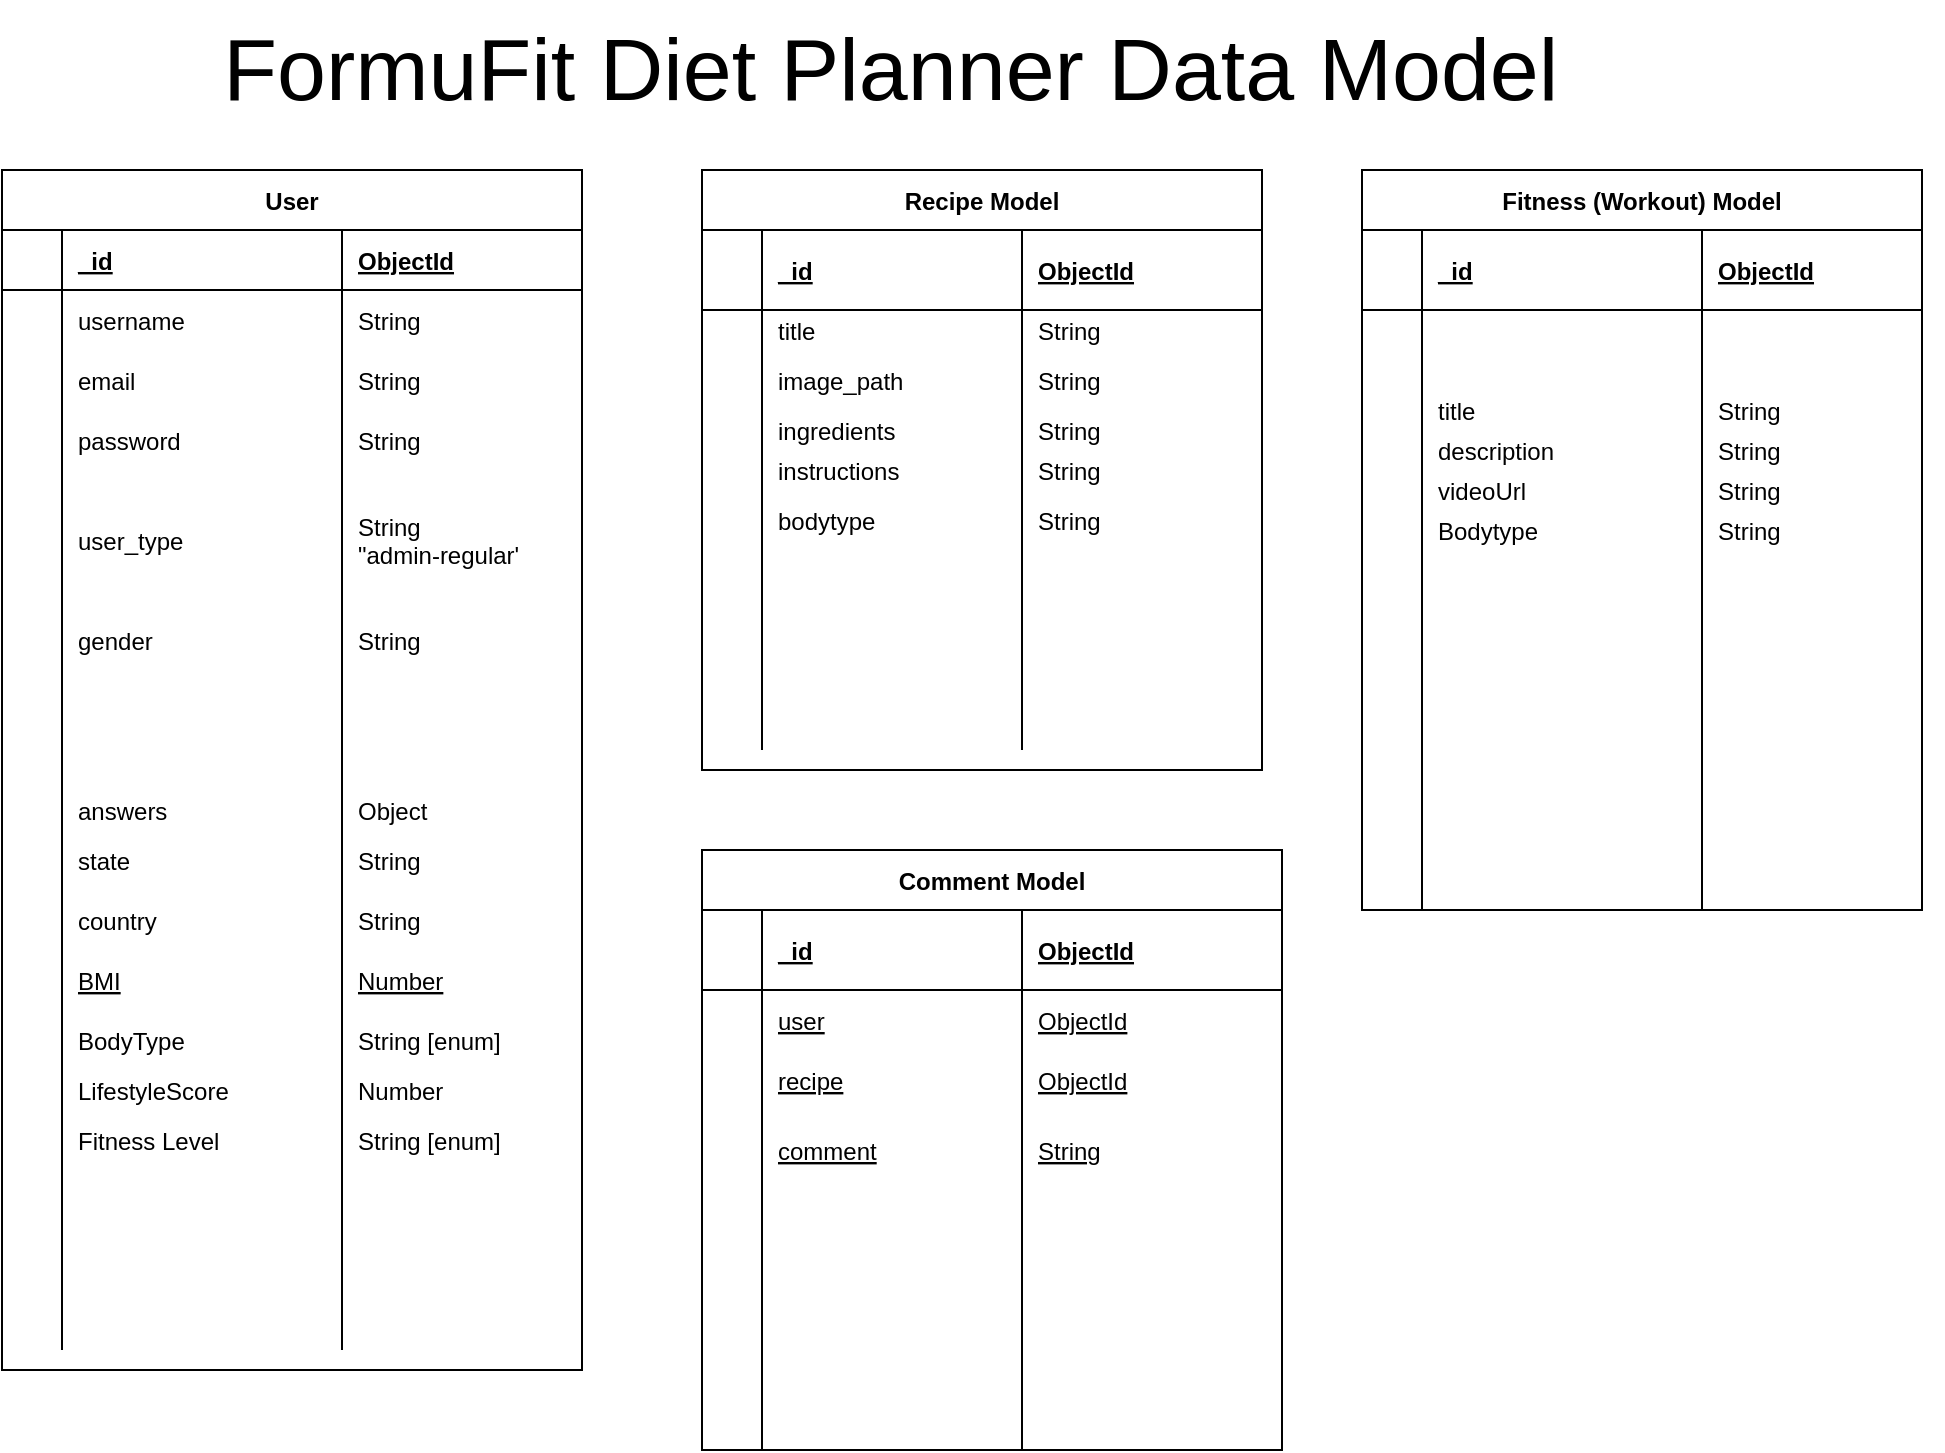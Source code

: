 <mxfile version="21.6.9" type="github">
  <diagram name="Page-1" id="T7dlU1fdLHqO7suE8dfo">
    <mxGraphModel dx="1264" dy="1751" grid="1" gridSize="10" guides="1" tooltips="1" connect="1" arrows="1" fold="1" page="1" pageScale="1" pageWidth="850" pageHeight="1100" math="0" shadow="0">
      <root>
        <mxCell id="0" />
        <mxCell id="1" parent="0" />
        <mxCell id="WILwBR1vJofT1hh-2wcn-76" value="Recipe Model" style="shape=table;startSize=30;container=1;collapsible=1;childLayout=tableLayout;fixedRows=1;rowLines=0;fontStyle=1;align=center;resizeLast=1;" parent="1" vertex="1">
          <mxGeometry x="730" y="10" width="280" height="300.0" as="geometry" />
        </mxCell>
        <mxCell id="WILwBR1vJofT1hh-2wcn-77" value="" style="shape=partialRectangle;collapsible=0;dropTarget=0;pointerEvents=0;fillColor=none;points=[[0,0.5],[1,0.5]];portConstraint=eastwest;top=0;left=0;right=0;bottom=1;" parent="WILwBR1vJofT1hh-2wcn-76" vertex="1">
          <mxGeometry y="30" width="280" height="40" as="geometry" />
        </mxCell>
        <mxCell id="WILwBR1vJofT1hh-2wcn-78" value="" style="shape=partialRectangle;overflow=hidden;connectable=0;fillColor=none;top=0;left=0;bottom=0;right=0;fontStyle=1;" parent="WILwBR1vJofT1hh-2wcn-77" vertex="1">
          <mxGeometry width="30" height="40" as="geometry">
            <mxRectangle width="30" height="40" as="alternateBounds" />
          </mxGeometry>
        </mxCell>
        <mxCell id="WILwBR1vJofT1hh-2wcn-79" value="_id" style="shape=partialRectangle;overflow=hidden;connectable=0;fillColor=none;top=0;left=0;bottom=0;right=0;align=left;spacingLeft=6;fontStyle=5;" parent="WILwBR1vJofT1hh-2wcn-77" vertex="1">
          <mxGeometry x="30" width="130" height="40" as="geometry">
            <mxRectangle width="130" height="40" as="alternateBounds" />
          </mxGeometry>
        </mxCell>
        <mxCell id="WILwBR1vJofT1hh-2wcn-80" value="ObjectId" style="shape=partialRectangle;overflow=hidden;connectable=0;fillColor=none;top=0;left=0;bottom=0;right=0;align=left;spacingLeft=6;fontStyle=5;" parent="WILwBR1vJofT1hh-2wcn-77" vertex="1">
          <mxGeometry x="160" width="120" height="40" as="geometry">
            <mxRectangle width="120" height="40" as="alternateBounds" />
          </mxGeometry>
        </mxCell>
        <mxCell id="WILwBR1vJofT1hh-2wcn-81" value="" style="shape=partialRectangle;collapsible=0;dropTarget=0;pointerEvents=0;fillColor=none;points=[[0,0.5],[1,0.5]];portConstraint=eastwest;top=0;left=0;right=0;bottom=0;" parent="WILwBR1vJofT1hh-2wcn-76" vertex="1">
          <mxGeometry y="70" width="280" height="20" as="geometry" />
        </mxCell>
        <mxCell id="WILwBR1vJofT1hh-2wcn-82" value="" style="shape=partialRectangle;overflow=hidden;connectable=0;fillColor=none;top=0;left=0;bottom=0;right=0;" parent="WILwBR1vJofT1hh-2wcn-81" vertex="1">
          <mxGeometry width="30" height="20" as="geometry">
            <mxRectangle width="30" height="20" as="alternateBounds" />
          </mxGeometry>
        </mxCell>
        <mxCell id="WILwBR1vJofT1hh-2wcn-83" value="title" style="shape=partialRectangle;overflow=hidden;connectable=0;fillColor=none;top=0;left=0;bottom=0;right=0;align=left;spacingLeft=6;" parent="WILwBR1vJofT1hh-2wcn-81" vertex="1">
          <mxGeometry x="30" width="130" height="20" as="geometry">
            <mxRectangle width="130" height="20" as="alternateBounds" />
          </mxGeometry>
        </mxCell>
        <mxCell id="WILwBR1vJofT1hh-2wcn-84" value="String" style="shape=partialRectangle;overflow=hidden;connectable=0;fillColor=none;top=0;left=0;bottom=0;right=0;align=left;spacingLeft=6;" parent="WILwBR1vJofT1hh-2wcn-81" vertex="1">
          <mxGeometry x="160" width="120" height="20" as="geometry">
            <mxRectangle width="120" height="20" as="alternateBounds" />
          </mxGeometry>
        </mxCell>
        <mxCell id="WILwBR1vJofT1hh-2wcn-279" style="shape=partialRectangle;collapsible=0;dropTarget=0;pointerEvents=0;fillColor=none;points=[[0,0.5],[1,0.5]];portConstraint=eastwest;top=0;left=0;right=0;bottom=0;" parent="WILwBR1vJofT1hh-2wcn-76" vertex="1">
          <mxGeometry y="90" width="280" height="30" as="geometry" />
        </mxCell>
        <mxCell id="WILwBR1vJofT1hh-2wcn-280" style="shape=partialRectangle;overflow=hidden;connectable=0;fillColor=none;top=0;left=0;bottom=0;right=0;" parent="WILwBR1vJofT1hh-2wcn-279" vertex="1">
          <mxGeometry width="30" height="30" as="geometry">
            <mxRectangle width="30" height="30" as="alternateBounds" />
          </mxGeometry>
        </mxCell>
        <mxCell id="WILwBR1vJofT1hh-2wcn-281" value="image_path" style="shape=partialRectangle;overflow=hidden;connectable=0;fillColor=none;top=0;left=0;bottom=0;right=0;align=left;spacingLeft=6;" parent="WILwBR1vJofT1hh-2wcn-279" vertex="1">
          <mxGeometry x="30" width="130" height="30" as="geometry">
            <mxRectangle width="130" height="30" as="alternateBounds" />
          </mxGeometry>
        </mxCell>
        <mxCell id="WILwBR1vJofT1hh-2wcn-282" value="String" style="shape=partialRectangle;overflow=hidden;connectable=0;fillColor=none;top=0;left=0;bottom=0;right=0;align=left;spacingLeft=6;" parent="WILwBR1vJofT1hh-2wcn-279" vertex="1">
          <mxGeometry x="160" width="120" height="30" as="geometry">
            <mxRectangle width="120" height="30" as="alternateBounds" />
          </mxGeometry>
        </mxCell>
        <mxCell id="WILwBR1vJofT1hh-2wcn-85" style="shape=partialRectangle;collapsible=0;dropTarget=0;pointerEvents=0;fillColor=none;points=[[0,0.5],[1,0.5]];portConstraint=eastwest;top=0;left=0;right=0;bottom=0;" parent="WILwBR1vJofT1hh-2wcn-76" vertex="1">
          <mxGeometry y="120" width="280" height="20" as="geometry" />
        </mxCell>
        <mxCell id="WILwBR1vJofT1hh-2wcn-86" style="shape=partialRectangle;overflow=hidden;connectable=0;fillColor=none;top=0;left=0;bottom=0;right=0;" parent="WILwBR1vJofT1hh-2wcn-85" vertex="1">
          <mxGeometry width="30" height="20" as="geometry">
            <mxRectangle width="30" height="20" as="alternateBounds" />
          </mxGeometry>
        </mxCell>
        <mxCell id="WILwBR1vJofT1hh-2wcn-87" value="ingredients" style="shape=partialRectangle;overflow=hidden;connectable=0;fillColor=none;top=0;left=0;bottom=0;right=0;align=left;spacingLeft=6;" parent="WILwBR1vJofT1hh-2wcn-85" vertex="1">
          <mxGeometry x="30" width="130" height="20" as="geometry">
            <mxRectangle width="130" height="20" as="alternateBounds" />
          </mxGeometry>
        </mxCell>
        <mxCell id="WILwBR1vJofT1hh-2wcn-88" value="String" style="shape=partialRectangle;overflow=hidden;connectable=0;fillColor=none;top=0;left=0;bottom=0;right=0;align=left;spacingLeft=6;" parent="WILwBR1vJofT1hh-2wcn-85" vertex="1">
          <mxGeometry x="160" width="120" height="20" as="geometry">
            <mxRectangle width="120" height="20" as="alternateBounds" />
          </mxGeometry>
        </mxCell>
        <mxCell id="WILwBR1vJofT1hh-2wcn-267" style="shape=partialRectangle;collapsible=0;dropTarget=0;pointerEvents=0;fillColor=none;points=[[0,0.5],[1,0.5]];portConstraint=eastwest;top=0;left=0;right=0;bottom=0;" parent="WILwBR1vJofT1hh-2wcn-76" vertex="1">
          <mxGeometry y="140" width="280" height="20" as="geometry" />
        </mxCell>
        <mxCell id="WILwBR1vJofT1hh-2wcn-268" style="shape=partialRectangle;overflow=hidden;connectable=0;fillColor=none;top=0;left=0;bottom=0;right=0;" parent="WILwBR1vJofT1hh-2wcn-267" vertex="1">
          <mxGeometry width="30" height="20" as="geometry">
            <mxRectangle width="30" height="20" as="alternateBounds" />
          </mxGeometry>
        </mxCell>
        <mxCell id="WILwBR1vJofT1hh-2wcn-269" value="instructions" style="shape=partialRectangle;overflow=hidden;connectable=0;fillColor=none;top=0;left=0;bottom=0;right=0;align=left;spacingLeft=6;" parent="WILwBR1vJofT1hh-2wcn-267" vertex="1">
          <mxGeometry x="30" width="130" height="20" as="geometry">
            <mxRectangle width="130" height="20" as="alternateBounds" />
          </mxGeometry>
        </mxCell>
        <mxCell id="WILwBR1vJofT1hh-2wcn-270" value="String" style="shape=partialRectangle;overflow=hidden;connectable=0;fillColor=none;top=0;left=0;bottom=0;right=0;align=left;spacingLeft=6;" parent="WILwBR1vJofT1hh-2wcn-267" vertex="1">
          <mxGeometry x="160" width="120" height="20" as="geometry">
            <mxRectangle width="120" height="20" as="alternateBounds" />
          </mxGeometry>
        </mxCell>
        <mxCell id="WILwBR1vJofT1hh-2wcn-271" style="shape=partialRectangle;collapsible=0;dropTarget=0;pointerEvents=0;fillColor=none;points=[[0,0.5],[1,0.5]];portConstraint=eastwest;top=0;left=0;right=0;bottom=0;" parent="WILwBR1vJofT1hh-2wcn-76" vertex="1">
          <mxGeometry y="160" width="280" height="30" as="geometry" />
        </mxCell>
        <mxCell id="WILwBR1vJofT1hh-2wcn-272" style="shape=partialRectangle;overflow=hidden;connectable=0;fillColor=none;top=0;left=0;bottom=0;right=0;" parent="WILwBR1vJofT1hh-2wcn-271" vertex="1">
          <mxGeometry width="30" height="30" as="geometry">
            <mxRectangle width="30" height="30" as="alternateBounds" />
          </mxGeometry>
        </mxCell>
        <mxCell id="WILwBR1vJofT1hh-2wcn-273" value="bodytype" style="shape=partialRectangle;overflow=hidden;connectable=0;fillColor=none;top=0;left=0;bottom=0;right=0;align=left;spacingLeft=6;" parent="WILwBR1vJofT1hh-2wcn-271" vertex="1">
          <mxGeometry x="30" width="130" height="30" as="geometry">
            <mxRectangle width="130" height="30" as="alternateBounds" />
          </mxGeometry>
        </mxCell>
        <mxCell id="WILwBR1vJofT1hh-2wcn-274" value="String" style="shape=partialRectangle;overflow=hidden;connectable=0;fillColor=none;top=0;left=0;bottom=0;right=0;align=left;spacingLeft=6;" parent="WILwBR1vJofT1hh-2wcn-271" vertex="1">
          <mxGeometry x="160" width="120" height="30" as="geometry">
            <mxRectangle width="120" height="30" as="alternateBounds" />
          </mxGeometry>
        </mxCell>
        <mxCell id="WILwBR1vJofT1hh-2wcn-275" style="shape=partialRectangle;collapsible=0;dropTarget=0;pointerEvents=0;fillColor=none;points=[[0,0.5],[1,0.5]];portConstraint=eastwest;top=0;left=0;right=0;bottom=0;" parent="WILwBR1vJofT1hh-2wcn-76" vertex="1">
          <mxGeometry y="190" width="280" height="20" as="geometry" />
        </mxCell>
        <mxCell id="WILwBR1vJofT1hh-2wcn-276" style="shape=partialRectangle;overflow=hidden;connectable=0;fillColor=none;top=0;left=0;bottom=0;right=0;" parent="WILwBR1vJofT1hh-2wcn-275" vertex="1">
          <mxGeometry width="30" height="20" as="geometry">
            <mxRectangle width="30" height="20" as="alternateBounds" />
          </mxGeometry>
        </mxCell>
        <mxCell id="WILwBR1vJofT1hh-2wcn-277" value="" style="shape=partialRectangle;overflow=hidden;connectable=0;fillColor=none;top=0;left=0;bottom=0;right=0;align=left;spacingLeft=6;" parent="WILwBR1vJofT1hh-2wcn-275" vertex="1">
          <mxGeometry x="30" width="130" height="20" as="geometry">
            <mxRectangle width="130" height="20" as="alternateBounds" />
          </mxGeometry>
        </mxCell>
        <mxCell id="WILwBR1vJofT1hh-2wcn-278" value="" style="shape=partialRectangle;overflow=hidden;connectable=0;fillColor=none;top=0;left=0;bottom=0;right=0;align=left;spacingLeft=6;" parent="WILwBR1vJofT1hh-2wcn-275" vertex="1">
          <mxGeometry x="160" width="120" height="20" as="geometry">
            <mxRectangle width="120" height="20" as="alternateBounds" />
          </mxGeometry>
        </mxCell>
        <mxCell id="WILwBR1vJofT1hh-2wcn-89" style="shape=partialRectangle;collapsible=0;dropTarget=0;pointerEvents=0;fillColor=none;points=[[0,0.5],[1,0.5]];portConstraint=eastwest;top=0;left=0;right=0;bottom=0;" parent="WILwBR1vJofT1hh-2wcn-76" vertex="1">
          <mxGeometry y="210" width="280" height="20" as="geometry" />
        </mxCell>
        <mxCell id="WILwBR1vJofT1hh-2wcn-90" style="shape=partialRectangle;overflow=hidden;connectable=0;fillColor=none;top=0;left=0;bottom=0;right=0;" parent="WILwBR1vJofT1hh-2wcn-89" vertex="1">
          <mxGeometry width="30" height="20" as="geometry">
            <mxRectangle width="30" height="20" as="alternateBounds" />
          </mxGeometry>
        </mxCell>
        <mxCell id="WILwBR1vJofT1hh-2wcn-91" value="" style="shape=partialRectangle;overflow=hidden;connectable=0;fillColor=none;top=0;left=0;bottom=0;right=0;align=left;spacingLeft=6;" parent="WILwBR1vJofT1hh-2wcn-89" vertex="1">
          <mxGeometry x="30" width="130" height="20" as="geometry">
            <mxRectangle width="130" height="20" as="alternateBounds" />
          </mxGeometry>
        </mxCell>
        <mxCell id="WILwBR1vJofT1hh-2wcn-92" value="" style="shape=partialRectangle;overflow=hidden;connectable=0;fillColor=none;top=0;left=0;bottom=0;right=0;align=left;spacingLeft=6;" parent="WILwBR1vJofT1hh-2wcn-89" vertex="1">
          <mxGeometry x="160" width="120" height="20" as="geometry">
            <mxRectangle width="120" height="20" as="alternateBounds" />
          </mxGeometry>
        </mxCell>
        <mxCell id="WILwBR1vJofT1hh-2wcn-93" style="shape=partialRectangle;collapsible=0;dropTarget=0;pointerEvents=0;fillColor=none;points=[[0,0.5],[1,0.5]];portConstraint=eastwest;top=0;left=0;right=0;bottom=0;" parent="WILwBR1vJofT1hh-2wcn-76" vertex="1">
          <mxGeometry y="230" width="280" height="30" as="geometry" />
        </mxCell>
        <mxCell id="WILwBR1vJofT1hh-2wcn-94" style="shape=partialRectangle;overflow=hidden;connectable=0;fillColor=none;top=0;left=0;bottom=0;right=0;" parent="WILwBR1vJofT1hh-2wcn-93" vertex="1">
          <mxGeometry width="30" height="30" as="geometry">
            <mxRectangle width="30" height="30" as="alternateBounds" />
          </mxGeometry>
        </mxCell>
        <mxCell id="WILwBR1vJofT1hh-2wcn-95" value="" style="shape=partialRectangle;overflow=hidden;connectable=0;fillColor=none;top=0;left=0;bottom=0;right=0;align=left;spacingLeft=6;" parent="WILwBR1vJofT1hh-2wcn-93" vertex="1">
          <mxGeometry x="30" width="130" height="30" as="geometry">
            <mxRectangle width="130" height="30" as="alternateBounds" />
          </mxGeometry>
        </mxCell>
        <mxCell id="WILwBR1vJofT1hh-2wcn-96" value="" style="shape=partialRectangle;overflow=hidden;connectable=0;fillColor=none;top=0;left=0;bottom=0;right=0;align=left;spacingLeft=6;" parent="WILwBR1vJofT1hh-2wcn-93" vertex="1">
          <mxGeometry x="160" width="120" height="30" as="geometry">
            <mxRectangle width="120" height="30" as="alternateBounds" />
          </mxGeometry>
        </mxCell>
        <mxCell id="WILwBR1vJofT1hh-2wcn-209" value="" style="shape=partialRectangle;collapsible=0;dropTarget=0;pointerEvents=0;fillColor=none;points=[[0,0.5],[1,0.5]];portConstraint=eastwest;top=0;left=0;right=0;bottom=0;" parent="WILwBR1vJofT1hh-2wcn-76" vertex="1">
          <mxGeometry y="260" width="280" height="30" as="geometry" />
        </mxCell>
        <mxCell id="WILwBR1vJofT1hh-2wcn-210" value="" style="shape=partialRectangle;overflow=hidden;connectable=0;fillColor=none;top=0;left=0;bottom=0;right=0;" parent="WILwBR1vJofT1hh-2wcn-209" vertex="1">
          <mxGeometry width="30" height="30" as="geometry">
            <mxRectangle width="30" height="30" as="alternateBounds" />
          </mxGeometry>
        </mxCell>
        <mxCell id="WILwBR1vJofT1hh-2wcn-211" value="" style="shape=partialRectangle;overflow=hidden;connectable=0;fillColor=none;top=0;left=0;bottom=0;right=0;align=left;spacingLeft=6;" parent="WILwBR1vJofT1hh-2wcn-209" vertex="1">
          <mxGeometry x="30" width="130" height="30" as="geometry">
            <mxRectangle width="130" height="30" as="alternateBounds" />
          </mxGeometry>
        </mxCell>
        <mxCell id="WILwBR1vJofT1hh-2wcn-212" value="" style="shape=partialRectangle;overflow=hidden;connectable=0;fillColor=none;top=0;left=0;bottom=0;right=0;align=left;spacingLeft=6;" parent="WILwBR1vJofT1hh-2wcn-209" vertex="1">
          <mxGeometry x="160" width="120" height="30" as="geometry">
            <mxRectangle width="120" height="30" as="alternateBounds" />
          </mxGeometry>
        </mxCell>
        <mxCell id="WILwBR1vJofT1hh-2wcn-97" value="User" style="shape=table;startSize=30;container=1;collapsible=1;childLayout=tableLayout;fixedRows=1;rowLines=0;fontStyle=1;align=center;resizeLast=1;" parent="1" vertex="1">
          <mxGeometry x="380" y="10" width="290" height="600.0" as="geometry" />
        </mxCell>
        <mxCell id="WILwBR1vJofT1hh-2wcn-98" value="" style="shape=partialRectangle;collapsible=0;dropTarget=0;pointerEvents=0;fillColor=none;points=[[0,0.5],[1,0.5]];portConstraint=eastwest;top=0;left=0;right=0;bottom=1;" parent="WILwBR1vJofT1hh-2wcn-97" vertex="1">
          <mxGeometry y="30" width="290" height="30" as="geometry" />
        </mxCell>
        <mxCell id="WILwBR1vJofT1hh-2wcn-99" value="" style="shape=partialRectangle;overflow=hidden;connectable=0;fillColor=none;top=0;left=0;bottom=0;right=0;fontStyle=1;" parent="WILwBR1vJofT1hh-2wcn-98" vertex="1">
          <mxGeometry width="30" height="30" as="geometry">
            <mxRectangle width="30" height="30" as="alternateBounds" />
          </mxGeometry>
        </mxCell>
        <mxCell id="WILwBR1vJofT1hh-2wcn-100" value="_id" style="shape=partialRectangle;overflow=hidden;connectable=0;fillColor=none;top=0;left=0;bottom=0;right=0;align=left;spacingLeft=6;fontStyle=5;" parent="WILwBR1vJofT1hh-2wcn-98" vertex="1">
          <mxGeometry x="30" width="140" height="30" as="geometry">
            <mxRectangle width="140" height="30" as="alternateBounds" />
          </mxGeometry>
        </mxCell>
        <mxCell id="WILwBR1vJofT1hh-2wcn-101" value="ObjectId" style="shape=partialRectangle;overflow=hidden;connectable=0;fillColor=none;top=0;left=0;bottom=0;right=0;align=left;spacingLeft=6;fontStyle=5;" parent="WILwBR1vJofT1hh-2wcn-98" vertex="1">
          <mxGeometry x="170" width="120" height="30" as="geometry">
            <mxRectangle width="120" height="30" as="alternateBounds" />
          </mxGeometry>
        </mxCell>
        <mxCell id="WILwBR1vJofT1hh-2wcn-102" value="" style="shape=partialRectangle;collapsible=0;dropTarget=0;pointerEvents=0;fillColor=none;points=[[0,0.5],[1,0.5]];portConstraint=eastwest;top=0;left=0;right=0;bottom=0;" parent="WILwBR1vJofT1hh-2wcn-97" vertex="1">
          <mxGeometry y="60" width="290" height="30" as="geometry" />
        </mxCell>
        <mxCell id="WILwBR1vJofT1hh-2wcn-103" value="" style="shape=partialRectangle;overflow=hidden;connectable=0;fillColor=none;top=0;left=0;bottom=0;right=0;" parent="WILwBR1vJofT1hh-2wcn-102" vertex="1">
          <mxGeometry width="30" height="30" as="geometry">
            <mxRectangle width="30" height="30" as="alternateBounds" />
          </mxGeometry>
        </mxCell>
        <mxCell id="WILwBR1vJofT1hh-2wcn-104" value="username" style="shape=partialRectangle;overflow=hidden;connectable=0;fillColor=none;top=0;left=0;bottom=0;right=0;align=left;spacingLeft=6;" parent="WILwBR1vJofT1hh-2wcn-102" vertex="1">
          <mxGeometry x="30" width="140" height="30" as="geometry">
            <mxRectangle width="140" height="30" as="alternateBounds" />
          </mxGeometry>
        </mxCell>
        <mxCell id="WILwBR1vJofT1hh-2wcn-105" value="String" style="shape=partialRectangle;overflow=hidden;connectable=0;fillColor=none;top=0;left=0;bottom=0;right=0;align=left;spacingLeft=6;" parent="WILwBR1vJofT1hh-2wcn-102" vertex="1">
          <mxGeometry x="170" width="120" height="30" as="geometry">
            <mxRectangle width="120" height="30" as="alternateBounds" />
          </mxGeometry>
        </mxCell>
        <mxCell id="WILwBR1vJofT1hh-2wcn-106" style="shape=partialRectangle;collapsible=0;dropTarget=0;pointerEvents=0;fillColor=none;points=[[0,0.5],[1,0.5]];portConstraint=eastwest;top=0;left=0;right=0;bottom=0;" parent="WILwBR1vJofT1hh-2wcn-97" vertex="1">
          <mxGeometry y="90" width="290" height="30" as="geometry" />
        </mxCell>
        <mxCell id="WILwBR1vJofT1hh-2wcn-107" style="shape=partialRectangle;overflow=hidden;connectable=0;fillColor=none;top=0;left=0;bottom=0;right=0;" parent="WILwBR1vJofT1hh-2wcn-106" vertex="1">
          <mxGeometry width="30" height="30" as="geometry">
            <mxRectangle width="30" height="30" as="alternateBounds" />
          </mxGeometry>
        </mxCell>
        <mxCell id="WILwBR1vJofT1hh-2wcn-108" value="email" style="shape=partialRectangle;overflow=hidden;connectable=0;fillColor=none;top=0;left=0;bottom=0;right=0;align=left;spacingLeft=6;" parent="WILwBR1vJofT1hh-2wcn-106" vertex="1">
          <mxGeometry x="30" width="140" height="30" as="geometry">
            <mxRectangle width="140" height="30" as="alternateBounds" />
          </mxGeometry>
        </mxCell>
        <mxCell id="WILwBR1vJofT1hh-2wcn-109" value="String" style="shape=partialRectangle;overflow=hidden;connectable=0;fillColor=none;top=0;left=0;bottom=0;right=0;align=left;spacingLeft=6;" parent="WILwBR1vJofT1hh-2wcn-106" vertex="1">
          <mxGeometry x="170" width="120" height="30" as="geometry">
            <mxRectangle width="120" height="30" as="alternateBounds" />
          </mxGeometry>
        </mxCell>
        <mxCell id="WILwBR1vJofT1hh-2wcn-110" style="shape=partialRectangle;collapsible=0;dropTarget=0;pointerEvents=0;fillColor=none;points=[[0,0.5],[1,0.5]];portConstraint=eastwest;top=0;left=0;right=0;bottom=0;" parent="WILwBR1vJofT1hh-2wcn-97" vertex="1">
          <mxGeometry y="120" width="290" height="30" as="geometry" />
        </mxCell>
        <mxCell id="WILwBR1vJofT1hh-2wcn-111" style="shape=partialRectangle;overflow=hidden;connectable=0;fillColor=none;top=0;left=0;bottom=0;right=0;" parent="WILwBR1vJofT1hh-2wcn-110" vertex="1">
          <mxGeometry width="30" height="30" as="geometry">
            <mxRectangle width="30" height="30" as="alternateBounds" />
          </mxGeometry>
        </mxCell>
        <mxCell id="WILwBR1vJofT1hh-2wcn-112" value="password" style="shape=partialRectangle;overflow=hidden;connectable=0;fillColor=none;top=0;left=0;bottom=0;right=0;align=left;spacingLeft=6;" parent="WILwBR1vJofT1hh-2wcn-110" vertex="1">
          <mxGeometry x="30" width="140" height="30" as="geometry">
            <mxRectangle width="140" height="30" as="alternateBounds" />
          </mxGeometry>
        </mxCell>
        <mxCell id="WILwBR1vJofT1hh-2wcn-113" value="String" style="shape=partialRectangle;overflow=hidden;connectable=0;fillColor=none;top=0;left=0;bottom=0;right=0;align=left;spacingLeft=6;" parent="WILwBR1vJofT1hh-2wcn-110" vertex="1">
          <mxGeometry x="170" width="120" height="30" as="geometry">
            <mxRectangle width="120" height="30" as="alternateBounds" />
          </mxGeometry>
        </mxCell>
        <mxCell id="WILwBR1vJofT1hh-2wcn-114" style="shape=partialRectangle;collapsible=0;dropTarget=0;pointerEvents=0;fillColor=none;points=[[0,0.5],[1,0.5]];portConstraint=eastwest;top=0;left=0;right=0;bottom=0;" parent="WILwBR1vJofT1hh-2wcn-97" vertex="1">
          <mxGeometry y="150" width="290" height="70" as="geometry" />
        </mxCell>
        <mxCell id="WILwBR1vJofT1hh-2wcn-115" style="shape=partialRectangle;overflow=hidden;connectable=0;fillColor=none;top=0;left=0;bottom=0;right=0;" parent="WILwBR1vJofT1hh-2wcn-114" vertex="1">
          <mxGeometry width="30" height="70" as="geometry">
            <mxRectangle width="30" height="70" as="alternateBounds" />
          </mxGeometry>
        </mxCell>
        <mxCell id="WILwBR1vJofT1hh-2wcn-116" value="user_type" style="shape=partialRectangle;overflow=hidden;connectable=0;fillColor=none;top=0;left=0;bottom=0;right=0;align=left;spacingLeft=6;" parent="WILwBR1vJofT1hh-2wcn-114" vertex="1">
          <mxGeometry x="30" width="140" height="70" as="geometry">
            <mxRectangle width="140" height="70" as="alternateBounds" />
          </mxGeometry>
        </mxCell>
        <mxCell id="WILwBR1vJofT1hh-2wcn-117" value="String &#xa;&quot;admin-regular&#39;" style="shape=partialRectangle;overflow=hidden;connectable=0;fillColor=none;top=0;left=0;bottom=0;right=0;align=left;spacingLeft=6;" parent="WILwBR1vJofT1hh-2wcn-114" vertex="1">
          <mxGeometry x="170" width="120" height="70" as="geometry">
            <mxRectangle width="120" height="70" as="alternateBounds" />
          </mxGeometry>
        </mxCell>
        <mxCell id="WILwBR1vJofT1hh-2wcn-118" style="shape=partialRectangle;collapsible=0;dropTarget=0;pointerEvents=0;fillColor=none;points=[[0,0.5],[1,0.5]];portConstraint=eastwest;top=0;left=0;right=0;bottom=0;" parent="WILwBR1vJofT1hh-2wcn-97" vertex="1">
          <mxGeometry y="220" width="290" height="30" as="geometry" />
        </mxCell>
        <mxCell id="WILwBR1vJofT1hh-2wcn-119" style="shape=partialRectangle;overflow=hidden;connectable=0;fillColor=none;top=0;left=0;bottom=0;right=0;" parent="WILwBR1vJofT1hh-2wcn-118" vertex="1">
          <mxGeometry width="30" height="30" as="geometry">
            <mxRectangle width="30" height="30" as="alternateBounds" />
          </mxGeometry>
        </mxCell>
        <mxCell id="WILwBR1vJofT1hh-2wcn-120" value="gender" style="shape=partialRectangle;overflow=hidden;connectable=0;fillColor=none;top=0;left=0;bottom=0;right=0;align=left;spacingLeft=6;" parent="WILwBR1vJofT1hh-2wcn-118" vertex="1">
          <mxGeometry x="30" width="140" height="30" as="geometry">
            <mxRectangle width="140" height="30" as="alternateBounds" />
          </mxGeometry>
        </mxCell>
        <mxCell id="WILwBR1vJofT1hh-2wcn-121" value="String" style="shape=partialRectangle;overflow=hidden;connectable=0;fillColor=none;top=0;left=0;bottom=0;right=0;align=left;spacingLeft=6;" parent="WILwBR1vJofT1hh-2wcn-118" vertex="1">
          <mxGeometry x="170" width="120" height="30" as="geometry">
            <mxRectangle width="120" height="30" as="alternateBounds" />
          </mxGeometry>
        </mxCell>
        <mxCell id="WILwBR1vJofT1hh-2wcn-122" style="shape=partialRectangle;collapsible=0;dropTarget=0;pointerEvents=0;fillColor=none;points=[[0,0.5],[1,0.5]];portConstraint=eastwest;top=0;left=0;right=0;bottom=0;" parent="WILwBR1vJofT1hh-2wcn-97" vertex="1">
          <mxGeometry y="250" width="290" height="30" as="geometry" />
        </mxCell>
        <mxCell id="WILwBR1vJofT1hh-2wcn-123" style="shape=partialRectangle;overflow=hidden;connectable=0;fillColor=none;top=0;left=0;bottom=0;right=0;" parent="WILwBR1vJofT1hh-2wcn-122" vertex="1">
          <mxGeometry width="30" height="30" as="geometry">
            <mxRectangle width="30" height="30" as="alternateBounds" />
          </mxGeometry>
        </mxCell>
        <mxCell id="WILwBR1vJofT1hh-2wcn-124" value="" style="shape=partialRectangle;overflow=hidden;connectable=0;fillColor=none;top=0;left=0;bottom=0;right=0;align=left;spacingLeft=6;" parent="WILwBR1vJofT1hh-2wcn-122" vertex="1">
          <mxGeometry x="30" width="140" height="30" as="geometry">
            <mxRectangle width="140" height="30" as="alternateBounds" />
          </mxGeometry>
        </mxCell>
        <mxCell id="WILwBR1vJofT1hh-2wcn-125" value="" style="shape=partialRectangle;overflow=hidden;connectable=0;fillColor=none;top=0;left=0;bottom=0;right=0;align=left;spacingLeft=6;" parent="WILwBR1vJofT1hh-2wcn-122" vertex="1">
          <mxGeometry x="170" width="120" height="30" as="geometry">
            <mxRectangle width="120" height="30" as="alternateBounds" />
          </mxGeometry>
        </mxCell>
        <mxCell id="WILwBR1vJofT1hh-2wcn-201" style="shape=partialRectangle;collapsible=0;dropTarget=0;pointerEvents=0;fillColor=none;points=[[0,0.5],[1,0.5]];portConstraint=eastwest;top=0;left=0;right=0;bottom=0;" parent="WILwBR1vJofT1hh-2wcn-97" vertex="1">
          <mxGeometry y="280" width="290" height="30" as="geometry" />
        </mxCell>
        <mxCell id="WILwBR1vJofT1hh-2wcn-202" style="shape=partialRectangle;overflow=hidden;connectable=0;fillColor=none;top=0;left=0;bottom=0;right=0;" parent="WILwBR1vJofT1hh-2wcn-201" vertex="1">
          <mxGeometry width="30" height="30" as="geometry">
            <mxRectangle width="30" height="30" as="alternateBounds" />
          </mxGeometry>
        </mxCell>
        <mxCell id="WILwBR1vJofT1hh-2wcn-203" value="" style="shape=partialRectangle;overflow=hidden;connectable=0;fillColor=none;top=0;left=0;bottom=0;right=0;align=left;spacingLeft=6;" parent="WILwBR1vJofT1hh-2wcn-201" vertex="1">
          <mxGeometry x="30" width="140" height="30" as="geometry">
            <mxRectangle width="140" height="30" as="alternateBounds" />
          </mxGeometry>
        </mxCell>
        <mxCell id="WILwBR1vJofT1hh-2wcn-204" value="" style="shape=partialRectangle;overflow=hidden;connectable=0;fillColor=none;top=0;left=0;bottom=0;right=0;align=left;spacingLeft=6;" parent="WILwBR1vJofT1hh-2wcn-201" vertex="1">
          <mxGeometry x="170" width="120" height="30" as="geometry">
            <mxRectangle width="120" height="30" as="alternateBounds" />
          </mxGeometry>
        </mxCell>
        <mxCell id="WILwBR1vJofT1hh-2wcn-205" style="shape=partialRectangle;collapsible=0;dropTarget=0;pointerEvents=0;fillColor=none;points=[[0,0.5],[1,0.5]];portConstraint=eastwest;top=0;left=0;right=0;bottom=0;" parent="WILwBR1vJofT1hh-2wcn-97" vertex="1">
          <mxGeometry y="310" width="290" height="20" as="geometry" />
        </mxCell>
        <mxCell id="WILwBR1vJofT1hh-2wcn-206" style="shape=partialRectangle;overflow=hidden;connectable=0;fillColor=none;top=0;left=0;bottom=0;right=0;" parent="WILwBR1vJofT1hh-2wcn-205" vertex="1">
          <mxGeometry width="30" height="20" as="geometry">
            <mxRectangle width="30" height="20" as="alternateBounds" />
          </mxGeometry>
        </mxCell>
        <mxCell id="WILwBR1vJofT1hh-2wcn-207" value="answers" style="shape=partialRectangle;overflow=hidden;connectable=0;fillColor=none;top=0;left=0;bottom=0;right=0;align=left;spacingLeft=6;" parent="WILwBR1vJofT1hh-2wcn-205" vertex="1">
          <mxGeometry x="30" width="140" height="20" as="geometry">
            <mxRectangle width="140" height="20" as="alternateBounds" />
          </mxGeometry>
        </mxCell>
        <mxCell id="WILwBR1vJofT1hh-2wcn-208" value="Object" style="shape=partialRectangle;overflow=hidden;connectable=0;fillColor=none;top=0;left=0;bottom=0;right=0;align=left;spacingLeft=6;" parent="WILwBR1vJofT1hh-2wcn-205" vertex="1">
          <mxGeometry x="170" width="120" height="20" as="geometry">
            <mxRectangle width="120" height="20" as="alternateBounds" />
          </mxGeometry>
        </mxCell>
        <mxCell id="WILwBR1vJofT1hh-2wcn-126" style="shape=partialRectangle;collapsible=0;dropTarget=0;pointerEvents=0;fillColor=none;points=[[0,0.5],[1,0.5]];portConstraint=eastwest;top=0;left=0;right=0;bottom=0;" parent="WILwBR1vJofT1hh-2wcn-97" vertex="1">
          <mxGeometry y="330" width="290" height="30" as="geometry" />
        </mxCell>
        <mxCell id="WILwBR1vJofT1hh-2wcn-127" style="shape=partialRectangle;overflow=hidden;connectable=0;fillColor=none;top=0;left=0;bottom=0;right=0;" parent="WILwBR1vJofT1hh-2wcn-126" vertex="1">
          <mxGeometry width="30" height="30" as="geometry">
            <mxRectangle width="30" height="30" as="alternateBounds" />
          </mxGeometry>
        </mxCell>
        <mxCell id="WILwBR1vJofT1hh-2wcn-128" value="state" style="shape=partialRectangle;overflow=hidden;connectable=0;fillColor=none;top=0;left=0;bottom=0;right=0;align=left;spacingLeft=6;" parent="WILwBR1vJofT1hh-2wcn-126" vertex="1">
          <mxGeometry x="30" width="140" height="30" as="geometry">
            <mxRectangle width="140" height="30" as="alternateBounds" />
          </mxGeometry>
        </mxCell>
        <mxCell id="WILwBR1vJofT1hh-2wcn-129" value="String" style="shape=partialRectangle;overflow=hidden;connectable=0;fillColor=none;top=0;left=0;bottom=0;right=0;align=left;spacingLeft=6;" parent="WILwBR1vJofT1hh-2wcn-126" vertex="1">
          <mxGeometry x="170" width="120" height="30" as="geometry">
            <mxRectangle width="120" height="30" as="alternateBounds" />
          </mxGeometry>
        </mxCell>
        <mxCell id="WILwBR1vJofT1hh-2wcn-130" style="shape=partialRectangle;collapsible=0;dropTarget=0;pointerEvents=0;fillColor=none;points=[[0,0.5],[1,0.5]];portConstraint=eastwest;top=0;left=0;right=0;bottom=0;" parent="WILwBR1vJofT1hh-2wcn-97" vertex="1">
          <mxGeometry y="360" width="290" height="30" as="geometry" />
        </mxCell>
        <mxCell id="WILwBR1vJofT1hh-2wcn-131" style="shape=partialRectangle;overflow=hidden;connectable=0;fillColor=none;top=0;left=0;bottom=0;right=0;" parent="WILwBR1vJofT1hh-2wcn-130" vertex="1">
          <mxGeometry width="30" height="30" as="geometry">
            <mxRectangle width="30" height="30" as="alternateBounds" />
          </mxGeometry>
        </mxCell>
        <mxCell id="WILwBR1vJofT1hh-2wcn-132" value="country" style="shape=partialRectangle;overflow=hidden;connectable=0;fillColor=none;top=0;left=0;bottom=0;right=0;align=left;spacingLeft=6;" parent="WILwBR1vJofT1hh-2wcn-130" vertex="1">
          <mxGeometry x="30" width="140" height="30" as="geometry">
            <mxRectangle width="140" height="30" as="alternateBounds" />
          </mxGeometry>
        </mxCell>
        <mxCell id="WILwBR1vJofT1hh-2wcn-133" value="String" style="shape=partialRectangle;overflow=hidden;connectable=0;fillColor=none;top=0;left=0;bottom=0;right=0;align=left;spacingLeft=6;" parent="WILwBR1vJofT1hh-2wcn-130" vertex="1">
          <mxGeometry x="170" width="120" height="30" as="geometry">
            <mxRectangle width="120" height="30" as="alternateBounds" />
          </mxGeometry>
        </mxCell>
        <mxCell id="WILwBR1vJofT1hh-2wcn-134" style="shape=partialRectangle;collapsible=0;dropTarget=0;pointerEvents=0;fillColor=none;points=[[0,0.5],[1,0.5]];portConstraint=eastwest;top=0;left=0;right=0;bottom=0;" parent="WILwBR1vJofT1hh-2wcn-97" vertex="1">
          <mxGeometry y="390" width="290" height="30" as="geometry" />
        </mxCell>
        <mxCell id="WILwBR1vJofT1hh-2wcn-135" style="shape=partialRectangle;overflow=hidden;connectable=0;fillColor=none;top=0;left=0;bottom=0;right=0;" parent="WILwBR1vJofT1hh-2wcn-134" vertex="1">
          <mxGeometry width="30" height="30" as="geometry">
            <mxRectangle width="30" height="30" as="alternateBounds" />
          </mxGeometry>
        </mxCell>
        <mxCell id="WILwBR1vJofT1hh-2wcn-136" value="" style="shape=partialRectangle;overflow=hidden;connectable=0;fillColor=none;top=0;left=0;bottom=0;right=0;align=left;spacingLeft=6;" parent="WILwBR1vJofT1hh-2wcn-134" vertex="1">
          <mxGeometry x="30" width="140" height="30" as="geometry">
            <mxRectangle width="140" height="30" as="alternateBounds" />
          </mxGeometry>
        </mxCell>
        <mxCell id="WILwBR1vJofT1hh-2wcn-137" value="" style="shape=partialRectangle;overflow=hidden;connectable=0;fillColor=none;top=0;left=0;bottom=0;right=0;align=left;spacingLeft=6;" parent="WILwBR1vJofT1hh-2wcn-134" vertex="1">
          <mxGeometry x="170" width="120" height="30" as="geometry">
            <mxRectangle width="120" height="30" as="alternateBounds" />
          </mxGeometry>
        </mxCell>
        <mxCell id="WILwBR1vJofT1hh-2wcn-138" style="shape=partialRectangle;collapsible=0;dropTarget=0;pointerEvents=0;fillColor=none;points=[[0,0.5],[1,0.5]];portConstraint=eastwest;top=0;left=0;right=0;bottom=0;" parent="WILwBR1vJofT1hh-2wcn-97" vertex="1">
          <mxGeometry y="420" width="290" height="170" as="geometry" />
        </mxCell>
        <mxCell id="WILwBR1vJofT1hh-2wcn-139" style="shape=partialRectangle;overflow=hidden;connectable=0;fillColor=none;top=0;left=0;bottom=0;right=0;" parent="WILwBR1vJofT1hh-2wcn-138" vertex="1">
          <mxGeometry width="30" height="170" as="geometry">
            <mxRectangle width="30" height="170" as="alternateBounds" />
          </mxGeometry>
        </mxCell>
        <mxCell id="WILwBR1vJofT1hh-2wcn-140" value="" style="shape=partialRectangle;overflow=hidden;connectable=0;fillColor=none;top=0;left=0;bottom=0;right=0;align=left;spacingLeft=6;" parent="WILwBR1vJofT1hh-2wcn-138" vertex="1">
          <mxGeometry x="30" width="140" height="170" as="geometry">
            <mxRectangle width="140" height="170" as="alternateBounds" />
          </mxGeometry>
        </mxCell>
        <mxCell id="WILwBR1vJofT1hh-2wcn-141" value="" style="shape=partialRectangle;overflow=hidden;connectable=0;fillColor=none;top=0;left=0;bottom=0;right=0;align=left;spacingLeft=6;" parent="WILwBR1vJofT1hh-2wcn-138" vertex="1">
          <mxGeometry x="170" width="120" height="170" as="geometry">
            <mxRectangle width="120" height="170" as="alternateBounds" />
          </mxGeometry>
        </mxCell>
        <mxCell id="WILwBR1vJofT1hh-2wcn-142" value="Fitness (Workout) Model" style="shape=table;startSize=30;container=1;collapsible=1;childLayout=tableLayout;fixedRows=1;rowLines=0;fontStyle=1;align=center;resizeLast=1;" parent="1" vertex="1">
          <mxGeometry x="1060" y="10" width="280" height="370" as="geometry" />
        </mxCell>
        <mxCell id="WILwBR1vJofT1hh-2wcn-143" value="" style="shape=partialRectangle;collapsible=0;dropTarget=0;pointerEvents=0;fillColor=none;points=[[0,0.5],[1,0.5]];portConstraint=eastwest;top=0;left=0;right=0;bottom=1;" parent="WILwBR1vJofT1hh-2wcn-142" vertex="1">
          <mxGeometry y="30" width="280" height="40" as="geometry" />
        </mxCell>
        <mxCell id="WILwBR1vJofT1hh-2wcn-144" value="" style="shape=partialRectangle;overflow=hidden;connectable=0;fillColor=none;top=0;left=0;bottom=0;right=0;fontStyle=1;" parent="WILwBR1vJofT1hh-2wcn-143" vertex="1">
          <mxGeometry width="30" height="40" as="geometry">
            <mxRectangle width="30" height="40" as="alternateBounds" />
          </mxGeometry>
        </mxCell>
        <mxCell id="WILwBR1vJofT1hh-2wcn-145" value="_id" style="shape=partialRectangle;overflow=hidden;connectable=0;fillColor=none;top=0;left=0;bottom=0;right=0;align=left;spacingLeft=6;fontStyle=5;" parent="WILwBR1vJofT1hh-2wcn-143" vertex="1">
          <mxGeometry x="30" width="140" height="40" as="geometry">
            <mxRectangle width="140" height="40" as="alternateBounds" />
          </mxGeometry>
        </mxCell>
        <mxCell id="WILwBR1vJofT1hh-2wcn-146" value="ObjectId" style="shape=partialRectangle;overflow=hidden;connectable=0;fillColor=none;top=0;left=0;bottom=0;right=0;align=left;spacingLeft=6;fontStyle=5;" parent="WILwBR1vJofT1hh-2wcn-143" vertex="1">
          <mxGeometry x="170" width="110" height="40" as="geometry">
            <mxRectangle width="110" height="40" as="alternateBounds" />
          </mxGeometry>
        </mxCell>
        <mxCell id="WILwBR1vJofT1hh-2wcn-147" value="" style="shape=partialRectangle;collapsible=0;dropTarget=0;pointerEvents=0;fillColor=none;points=[[0,0.5],[1,0.5]];portConstraint=eastwest;top=0;left=0;right=0;bottom=0;" parent="WILwBR1vJofT1hh-2wcn-142" vertex="1">
          <mxGeometry y="70" width="280" height="60" as="geometry" />
        </mxCell>
        <mxCell id="WILwBR1vJofT1hh-2wcn-148" value="" style="shape=partialRectangle;overflow=hidden;connectable=0;fillColor=none;top=0;left=0;bottom=0;right=0;" parent="WILwBR1vJofT1hh-2wcn-147" vertex="1">
          <mxGeometry width="30" height="60" as="geometry">
            <mxRectangle width="30" height="60" as="alternateBounds" />
          </mxGeometry>
        </mxCell>
        <mxCell id="WILwBR1vJofT1hh-2wcn-149" value="" style="shape=partialRectangle;overflow=hidden;connectable=0;fillColor=none;top=0;left=0;bottom=0;right=0;align=left;spacingLeft=6;fontStyle=4" parent="WILwBR1vJofT1hh-2wcn-147" vertex="1">
          <mxGeometry x="30" width="140" height="60" as="geometry">
            <mxRectangle width="140" height="60" as="alternateBounds" />
          </mxGeometry>
        </mxCell>
        <mxCell id="WILwBR1vJofT1hh-2wcn-150" value="" style="shape=partialRectangle;overflow=hidden;connectable=0;fillColor=none;top=0;left=0;bottom=0;right=0;align=left;spacingLeft=6;fontStyle=4" parent="WILwBR1vJofT1hh-2wcn-147" vertex="1">
          <mxGeometry x="170" width="110" height="60" as="geometry">
            <mxRectangle width="110" height="60" as="alternateBounds" />
          </mxGeometry>
        </mxCell>
        <mxCell id="WILwBR1vJofT1hh-2wcn-155" style="shape=partialRectangle;collapsible=0;dropTarget=0;pointerEvents=0;fillColor=none;points=[[0,0.5],[1,0.5]];portConstraint=eastwest;top=0;left=0;right=0;bottom=0;" parent="WILwBR1vJofT1hh-2wcn-142" vertex="1">
          <mxGeometry y="130" width="280" height="20" as="geometry" />
        </mxCell>
        <mxCell id="WILwBR1vJofT1hh-2wcn-156" style="shape=partialRectangle;overflow=hidden;connectable=0;fillColor=none;top=0;left=0;bottom=0;right=0;" parent="WILwBR1vJofT1hh-2wcn-155" vertex="1">
          <mxGeometry width="30" height="20" as="geometry">
            <mxRectangle width="30" height="20" as="alternateBounds" />
          </mxGeometry>
        </mxCell>
        <mxCell id="WILwBR1vJofT1hh-2wcn-157" value="" style="shape=partialRectangle;overflow=hidden;connectable=0;fillColor=none;top=0;left=0;bottom=0;right=0;align=left;spacingLeft=6;" parent="WILwBR1vJofT1hh-2wcn-155" vertex="1">
          <mxGeometry x="30" width="140" height="20" as="geometry">
            <mxRectangle width="140" height="20" as="alternateBounds" />
          </mxGeometry>
        </mxCell>
        <mxCell id="WILwBR1vJofT1hh-2wcn-158" value="" style="shape=partialRectangle;overflow=hidden;connectable=0;fillColor=none;top=0;left=0;bottom=0;right=0;align=left;spacingLeft=6;" parent="WILwBR1vJofT1hh-2wcn-155" vertex="1">
          <mxGeometry x="170" width="110" height="20" as="geometry">
            <mxRectangle width="110" height="20" as="alternateBounds" />
          </mxGeometry>
        </mxCell>
        <mxCell id="WILwBR1vJofT1hh-2wcn-159" style="shape=partialRectangle;collapsible=0;dropTarget=0;pointerEvents=0;fillColor=none;points=[[0,0.5],[1,0.5]];portConstraint=eastwest;top=0;left=0;right=0;bottom=0;" parent="WILwBR1vJofT1hh-2wcn-142" vertex="1">
          <mxGeometry y="150" width="280" height="20" as="geometry" />
        </mxCell>
        <mxCell id="WILwBR1vJofT1hh-2wcn-160" style="shape=partialRectangle;overflow=hidden;connectable=0;fillColor=none;top=0;left=0;bottom=0;right=0;" parent="WILwBR1vJofT1hh-2wcn-159" vertex="1">
          <mxGeometry width="30" height="20" as="geometry">
            <mxRectangle width="30" height="20" as="alternateBounds" />
          </mxGeometry>
        </mxCell>
        <mxCell id="WILwBR1vJofT1hh-2wcn-161" value="videoUrl" style="shape=partialRectangle;overflow=hidden;connectable=0;fillColor=none;top=0;left=0;bottom=0;right=0;align=left;spacingLeft=6;" parent="WILwBR1vJofT1hh-2wcn-159" vertex="1">
          <mxGeometry x="30" width="140" height="20" as="geometry">
            <mxRectangle width="140" height="20" as="alternateBounds" />
          </mxGeometry>
        </mxCell>
        <mxCell id="WILwBR1vJofT1hh-2wcn-162" value="String" style="shape=partialRectangle;overflow=hidden;connectable=0;fillColor=none;top=0;left=0;bottom=0;right=0;align=left;spacingLeft=6;" parent="WILwBR1vJofT1hh-2wcn-159" vertex="1">
          <mxGeometry x="170" width="110" height="20" as="geometry">
            <mxRectangle width="110" height="20" as="alternateBounds" />
          </mxGeometry>
        </mxCell>
        <mxCell id="WILwBR1vJofT1hh-2wcn-163" style="shape=partialRectangle;collapsible=0;dropTarget=0;pointerEvents=0;fillColor=none;points=[[0,0.5],[1,0.5]];portConstraint=eastwest;top=0;left=0;right=0;bottom=0;" parent="WILwBR1vJofT1hh-2wcn-142" vertex="1">
          <mxGeometry y="170" width="280" height="30" as="geometry" />
        </mxCell>
        <mxCell id="WILwBR1vJofT1hh-2wcn-164" style="shape=partialRectangle;overflow=hidden;connectable=0;fillColor=none;top=0;left=0;bottom=0;right=0;" parent="WILwBR1vJofT1hh-2wcn-163" vertex="1">
          <mxGeometry width="30" height="30" as="geometry">
            <mxRectangle width="30" height="30" as="alternateBounds" />
          </mxGeometry>
        </mxCell>
        <mxCell id="WILwBR1vJofT1hh-2wcn-165" value="" style="shape=partialRectangle;overflow=hidden;connectable=0;fillColor=none;top=0;left=0;bottom=0;right=0;align=left;spacingLeft=6;" parent="WILwBR1vJofT1hh-2wcn-163" vertex="1">
          <mxGeometry x="30" width="140" height="30" as="geometry">
            <mxRectangle width="140" height="30" as="alternateBounds" />
          </mxGeometry>
        </mxCell>
        <mxCell id="WILwBR1vJofT1hh-2wcn-166" value="" style="shape=partialRectangle;overflow=hidden;connectable=0;fillColor=none;top=0;left=0;bottom=0;right=0;align=left;spacingLeft=6;" parent="WILwBR1vJofT1hh-2wcn-163" vertex="1">
          <mxGeometry x="170" width="110" height="30" as="geometry">
            <mxRectangle width="110" height="30" as="alternateBounds" />
          </mxGeometry>
        </mxCell>
        <mxCell id="WILwBR1vJofT1hh-2wcn-167" style="shape=partialRectangle;collapsible=0;dropTarget=0;pointerEvents=0;fillColor=none;points=[[0,0.5],[1,0.5]];portConstraint=eastwest;top=0;left=0;right=0;bottom=0;" parent="WILwBR1vJofT1hh-2wcn-142" vertex="1">
          <mxGeometry y="200" width="280" height="30" as="geometry" />
        </mxCell>
        <mxCell id="WILwBR1vJofT1hh-2wcn-168" style="shape=partialRectangle;overflow=hidden;connectable=0;fillColor=none;top=0;left=0;bottom=0;right=0;" parent="WILwBR1vJofT1hh-2wcn-167" vertex="1">
          <mxGeometry width="30" height="30" as="geometry">
            <mxRectangle width="30" height="30" as="alternateBounds" />
          </mxGeometry>
        </mxCell>
        <mxCell id="WILwBR1vJofT1hh-2wcn-169" value="" style="shape=partialRectangle;overflow=hidden;connectable=0;fillColor=none;top=0;left=0;bottom=0;right=0;align=left;spacingLeft=6;" parent="WILwBR1vJofT1hh-2wcn-167" vertex="1">
          <mxGeometry x="30" width="140" height="30" as="geometry">
            <mxRectangle width="140" height="30" as="alternateBounds" />
          </mxGeometry>
        </mxCell>
        <mxCell id="WILwBR1vJofT1hh-2wcn-170" value="" style="shape=partialRectangle;overflow=hidden;connectable=0;fillColor=none;top=0;left=0;bottom=0;right=0;align=left;spacingLeft=6;" parent="WILwBR1vJofT1hh-2wcn-167" vertex="1">
          <mxGeometry x="170" width="110" height="30" as="geometry">
            <mxRectangle width="110" height="30" as="alternateBounds" />
          </mxGeometry>
        </mxCell>
        <mxCell id="WILwBR1vJofT1hh-2wcn-171" style="shape=partialRectangle;collapsible=0;dropTarget=0;pointerEvents=0;fillColor=none;points=[[0,0.5],[1,0.5]];portConstraint=eastwest;top=0;left=0;right=0;bottom=0;" parent="WILwBR1vJofT1hh-2wcn-142" vertex="1">
          <mxGeometry y="230" width="280" height="30" as="geometry" />
        </mxCell>
        <mxCell id="WILwBR1vJofT1hh-2wcn-172" style="shape=partialRectangle;overflow=hidden;connectable=0;fillColor=none;top=0;left=0;bottom=0;right=0;" parent="WILwBR1vJofT1hh-2wcn-171" vertex="1">
          <mxGeometry width="30" height="30" as="geometry">
            <mxRectangle width="30" height="30" as="alternateBounds" />
          </mxGeometry>
        </mxCell>
        <mxCell id="WILwBR1vJofT1hh-2wcn-173" value="" style="shape=partialRectangle;overflow=hidden;connectable=0;fillColor=none;top=0;left=0;bottom=0;right=0;align=left;spacingLeft=6;" parent="WILwBR1vJofT1hh-2wcn-171" vertex="1">
          <mxGeometry x="30" width="140" height="30" as="geometry">
            <mxRectangle width="140" height="30" as="alternateBounds" />
          </mxGeometry>
        </mxCell>
        <mxCell id="WILwBR1vJofT1hh-2wcn-174" value="" style="shape=partialRectangle;overflow=hidden;connectable=0;fillColor=none;top=0;left=0;bottom=0;right=0;align=left;spacingLeft=6;" parent="WILwBR1vJofT1hh-2wcn-171" vertex="1">
          <mxGeometry x="170" width="110" height="30" as="geometry">
            <mxRectangle width="110" height="30" as="alternateBounds" />
          </mxGeometry>
        </mxCell>
        <mxCell id="WILwBR1vJofT1hh-2wcn-175" style="shape=partialRectangle;collapsible=0;dropTarget=0;pointerEvents=0;fillColor=none;points=[[0,0.5],[1,0.5]];portConstraint=eastwest;top=0;left=0;right=0;bottom=0;" parent="WILwBR1vJofT1hh-2wcn-142" vertex="1">
          <mxGeometry y="260" width="280" height="30" as="geometry" />
        </mxCell>
        <mxCell id="WILwBR1vJofT1hh-2wcn-176" style="shape=partialRectangle;overflow=hidden;connectable=0;fillColor=none;top=0;left=0;bottom=0;right=0;" parent="WILwBR1vJofT1hh-2wcn-175" vertex="1">
          <mxGeometry width="30" height="30" as="geometry">
            <mxRectangle width="30" height="30" as="alternateBounds" />
          </mxGeometry>
        </mxCell>
        <mxCell id="WILwBR1vJofT1hh-2wcn-177" value="" style="shape=partialRectangle;overflow=hidden;connectable=0;fillColor=none;top=0;left=0;bottom=0;right=0;align=left;spacingLeft=6;" parent="WILwBR1vJofT1hh-2wcn-175" vertex="1">
          <mxGeometry x="30" width="140" height="30" as="geometry">
            <mxRectangle width="140" height="30" as="alternateBounds" />
          </mxGeometry>
        </mxCell>
        <mxCell id="WILwBR1vJofT1hh-2wcn-178" value="" style="shape=partialRectangle;overflow=hidden;connectable=0;fillColor=none;top=0;left=0;bottom=0;right=0;align=left;spacingLeft=6;" parent="WILwBR1vJofT1hh-2wcn-175" vertex="1">
          <mxGeometry x="170" width="110" height="30" as="geometry">
            <mxRectangle width="110" height="30" as="alternateBounds" />
          </mxGeometry>
        </mxCell>
        <mxCell id="WILwBR1vJofT1hh-2wcn-179" style="shape=partialRectangle;collapsible=0;dropTarget=0;pointerEvents=0;fillColor=none;points=[[0,0.5],[1,0.5]];portConstraint=eastwest;top=0;left=0;right=0;bottom=0;" parent="WILwBR1vJofT1hh-2wcn-142" vertex="1">
          <mxGeometry y="290" width="280" height="30" as="geometry" />
        </mxCell>
        <mxCell id="WILwBR1vJofT1hh-2wcn-180" style="shape=partialRectangle;overflow=hidden;connectable=0;fillColor=none;top=0;left=0;bottom=0;right=0;" parent="WILwBR1vJofT1hh-2wcn-179" vertex="1">
          <mxGeometry width="30" height="30" as="geometry">
            <mxRectangle width="30" height="30" as="alternateBounds" />
          </mxGeometry>
        </mxCell>
        <mxCell id="WILwBR1vJofT1hh-2wcn-181" value="" style="shape=partialRectangle;overflow=hidden;connectable=0;fillColor=none;top=0;left=0;bottom=0;right=0;align=left;spacingLeft=6;" parent="WILwBR1vJofT1hh-2wcn-179" vertex="1">
          <mxGeometry x="30" width="140" height="30" as="geometry">
            <mxRectangle width="140" height="30" as="alternateBounds" />
          </mxGeometry>
        </mxCell>
        <mxCell id="WILwBR1vJofT1hh-2wcn-182" value="" style="shape=partialRectangle;overflow=hidden;connectable=0;fillColor=none;top=0;left=0;bottom=0;right=0;align=left;spacingLeft=6;" parent="WILwBR1vJofT1hh-2wcn-179" vertex="1">
          <mxGeometry x="170" width="110" height="30" as="geometry">
            <mxRectangle width="110" height="30" as="alternateBounds" />
          </mxGeometry>
        </mxCell>
        <mxCell id="WILwBR1vJofT1hh-2wcn-183" style="shape=partialRectangle;collapsible=0;dropTarget=0;pointerEvents=0;fillColor=none;points=[[0,0.5],[1,0.5]];portConstraint=eastwest;top=0;left=0;right=0;bottom=0;" parent="WILwBR1vJofT1hh-2wcn-142" vertex="1">
          <mxGeometry y="320" width="280" height="30" as="geometry" />
        </mxCell>
        <mxCell id="WILwBR1vJofT1hh-2wcn-184" style="shape=partialRectangle;overflow=hidden;connectable=0;fillColor=none;top=0;left=0;bottom=0;right=0;" parent="WILwBR1vJofT1hh-2wcn-183" vertex="1">
          <mxGeometry width="30" height="30" as="geometry">
            <mxRectangle width="30" height="30" as="alternateBounds" />
          </mxGeometry>
        </mxCell>
        <mxCell id="WILwBR1vJofT1hh-2wcn-185" value="" style="shape=partialRectangle;overflow=hidden;connectable=0;fillColor=none;top=0;left=0;bottom=0;right=0;align=left;spacingLeft=6;" parent="WILwBR1vJofT1hh-2wcn-183" vertex="1">
          <mxGeometry x="30" width="140" height="30" as="geometry">
            <mxRectangle width="140" height="30" as="alternateBounds" />
          </mxGeometry>
        </mxCell>
        <mxCell id="WILwBR1vJofT1hh-2wcn-186" value="" style="shape=partialRectangle;overflow=hidden;connectable=0;fillColor=none;top=0;left=0;bottom=0;right=0;align=left;spacingLeft=6;" parent="WILwBR1vJofT1hh-2wcn-183" vertex="1">
          <mxGeometry x="170" width="110" height="30" as="geometry">
            <mxRectangle width="110" height="30" as="alternateBounds" />
          </mxGeometry>
        </mxCell>
        <mxCell id="WILwBR1vJofT1hh-2wcn-187" style="shape=partialRectangle;collapsible=0;dropTarget=0;pointerEvents=0;fillColor=none;points=[[0,0.5],[1,0.5]];portConstraint=eastwest;top=0;left=0;right=0;bottom=0;" parent="WILwBR1vJofT1hh-2wcn-142" vertex="1">
          <mxGeometry y="350" width="280" height="20" as="geometry" />
        </mxCell>
        <mxCell id="WILwBR1vJofT1hh-2wcn-188" style="shape=partialRectangle;overflow=hidden;connectable=0;fillColor=none;top=0;left=0;bottom=0;right=0;" parent="WILwBR1vJofT1hh-2wcn-187" vertex="1">
          <mxGeometry width="30" height="20" as="geometry">
            <mxRectangle width="30" height="20" as="alternateBounds" />
          </mxGeometry>
        </mxCell>
        <mxCell id="WILwBR1vJofT1hh-2wcn-189" value="" style="shape=partialRectangle;overflow=hidden;connectable=0;fillColor=none;top=0;left=0;bottom=0;right=0;align=left;spacingLeft=6;" parent="WILwBR1vJofT1hh-2wcn-187" vertex="1">
          <mxGeometry x="30" width="140" height="20" as="geometry">
            <mxRectangle width="140" height="20" as="alternateBounds" />
          </mxGeometry>
        </mxCell>
        <mxCell id="WILwBR1vJofT1hh-2wcn-190" value="" style="shape=partialRectangle;overflow=hidden;connectable=0;fillColor=none;top=0;left=0;bottom=0;right=0;align=left;spacingLeft=6;" parent="WILwBR1vJofT1hh-2wcn-187" vertex="1">
          <mxGeometry x="170" width="110" height="20" as="geometry">
            <mxRectangle width="110" height="20" as="alternateBounds" />
          </mxGeometry>
        </mxCell>
        <mxCell id="WILwBR1vJofT1hh-2wcn-191" style="shape=partialRectangle;overflow=hidden;connectable=0;fillColor=none;top=0;left=0;bottom=0;right=0;" parent="1" vertex="1">
          <mxGeometry x="600" y="430" width="30" height="30" as="geometry">
            <mxRectangle width="30" height="30" as="alternateBounds" />
          </mxGeometry>
        </mxCell>
        <mxCell id="WILwBR1vJofT1hh-2wcn-194" value="&lt;font style=&quot;font-size: 44px;&quot;&gt;FormuFit Diet Planner Data Model&amp;nbsp;&lt;/font&gt;" style="text;html=1;align=center;verticalAlign=middle;resizable=0;points=[];autosize=1;strokeColor=none;fillColor=none;" parent="1" vertex="1">
          <mxGeometry x="480" y="-75" width="700" height="70" as="geometry" />
        </mxCell>
        <mxCell id="qTp9p-rltM-x_gNrZ7SP-1" value="BMI" style="shape=partialRectangle;overflow=hidden;connectable=0;fillColor=none;top=0;left=0;bottom=0;right=0;align=left;spacingLeft=6;fontStyle=4" vertex="1" parent="1">
          <mxGeometry x="410" y="400" width="140" height="30" as="geometry">
            <mxRectangle width="140" height="30" as="alternateBounds" />
          </mxGeometry>
        </mxCell>
        <mxCell id="qTp9p-rltM-x_gNrZ7SP-2" value="Number" style="shape=partialRectangle;overflow=hidden;connectable=0;fillColor=none;top=0;left=0;bottom=0;right=0;align=left;spacingLeft=6;fontStyle=4" vertex="1" parent="1">
          <mxGeometry x="550" y="400" width="90" height="30" as="geometry">
            <mxRectangle width="90" height="30" as="alternateBounds" />
          </mxGeometry>
        </mxCell>
        <mxCell id="qTp9p-rltM-x_gNrZ7SP-3" value="BodyType" style="shape=partialRectangle;overflow=hidden;connectable=0;fillColor=none;top=0;left=0;bottom=0;right=0;align=left;spacingLeft=6;" vertex="1" parent="1">
          <mxGeometry x="410" y="430" width="140" height="30" as="geometry">
            <mxRectangle width="140" height="30" as="alternateBounds" />
          </mxGeometry>
        </mxCell>
        <mxCell id="qTp9p-rltM-x_gNrZ7SP-4" value="String [enum]" style="shape=partialRectangle;overflow=hidden;connectable=0;fillColor=none;top=0;left=0;bottom=0;right=0;align=left;spacingLeft=6;" vertex="1" parent="1">
          <mxGeometry x="550" y="430" width="90" height="30" as="geometry">
            <mxRectangle width="90" height="30" as="alternateBounds" />
          </mxGeometry>
        </mxCell>
        <mxCell id="qTp9p-rltM-x_gNrZ7SP-5" value="LifestyleScore" style="shape=partialRectangle;overflow=hidden;connectable=0;fillColor=none;top=0;left=0;bottom=0;right=0;align=left;spacingLeft=6;" vertex="1" parent="1">
          <mxGeometry x="410" y="460" width="140" height="20" as="geometry">
            <mxRectangle width="140" height="20" as="alternateBounds" />
          </mxGeometry>
        </mxCell>
        <mxCell id="qTp9p-rltM-x_gNrZ7SP-6" value="Number" style="shape=partialRectangle;overflow=hidden;connectable=0;fillColor=none;top=0;left=0;bottom=0;right=0;align=left;spacingLeft=6;" vertex="1" parent="1">
          <mxGeometry x="550" y="460" width="90" height="20" as="geometry">
            <mxRectangle width="90" height="20" as="alternateBounds" />
          </mxGeometry>
        </mxCell>
        <mxCell id="qTp9p-rltM-x_gNrZ7SP-7" value="Fitness Level" style="shape=partialRectangle;overflow=hidden;connectable=0;fillColor=none;top=0;left=0;bottom=0;right=0;align=left;spacingLeft=6;" vertex="1" parent="1">
          <mxGeometry x="410" y="480" width="140" height="30" as="geometry">
            <mxRectangle width="140" height="30" as="alternateBounds" />
          </mxGeometry>
        </mxCell>
        <mxCell id="qTp9p-rltM-x_gNrZ7SP-8" value="String [enum]" style="shape=partialRectangle;overflow=hidden;connectable=0;fillColor=none;top=0;left=0;bottom=0;right=0;align=left;spacingLeft=6;" vertex="1" parent="1">
          <mxGeometry x="550" y="480" width="90" height="30" as="geometry">
            <mxRectangle width="90" height="30" as="alternateBounds" />
          </mxGeometry>
        </mxCell>
        <mxCell id="qTp9p-rltM-x_gNrZ7SP-11" value="Comment Model" style="shape=table;startSize=30;container=1;collapsible=1;childLayout=tableLayout;fixedRows=1;rowLines=0;fontStyle=1;align=center;resizeLast=1;" vertex="1" parent="1">
          <mxGeometry x="730" y="350" width="290" height="300" as="geometry" />
        </mxCell>
        <mxCell id="qTp9p-rltM-x_gNrZ7SP-12" value="" style="shape=partialRectangle;collapsible=0;dropTarget=0;pointerEvents=0;fillColor=none;points=[[0,0.5],[1,0.5]];portConstraint=eastwest;top=0;left=0;right=0;bottom=1;" vertex="1" parent="qTp9p-rltM-x_gNrZ7SP-11">
          <mxGeometry y="30" width="290" height="40" as="geometry" />
        </mxCell>
        <mxCell id="qTp9p-rltM-x_gNrZ7SP-13" value="" style="shape=partialRectangle;overflow=hidden;connectable=0;fillColor=none;top=0;left=0;bottom=0;right=0;fontStyle=1;" vertex="1" parent="qTp9p-rltM-x_gNrZ7SP-12">
          <mxGeometry width="30" height="40" as="geometry">
            <mxRectangle width="30" height="40" as="alternateBounds" />
          </mxGeometry>
        </mxCell>
        <mxCell id="qTp9p-rltM-x_gNrZ7SP-14" value="_id" style="shape=partialRectangle;overflow=hidden;connectable=0;fillColor=none;top=0;left=0;bottom=0;right=0;align=left;spacingLeft=6;fontStyle=5;" vertex="1" parent="qTp9p-rltM-x_gNrZ7SP-12">
          <mxGeometry x="30" width="130" height="40" as="geometry">
            <mxRectangle width="130" height="40" as="alternateBounds" />
          </mxGeometry>
        </mxCell>
        <mxCell id="qTp9p-rltM-x_gNrZ7SP-15" value="ObjectId" style="shape=partialRectangle;overflow=hidden;connectable=0;fillColor=none;top=0;left=0;bottom=0;right=0;align=left;spacingLeft=6;fontStyle=5;" vertex="1" parent="qTp9p-rltM-x_gNrZ7SP-12">
          <mxGeometry x="160" width="130" height="40" as="geometry">
            <mxRectangle width="130" height="40" as="alternateBounds" />
          </mxGeometry>
        </mxCell>
        <mxCell id="qTp9p-rltM-x_gNrZ7SP-16" value="" style="shape=partialRectangle;collapsible=0;dropTarget=0;pointerEvents=0;fillColor=none;points=[[0,0.5],[1,0.5]];portConstraint=eastwest;top=0;left=0;right=0;bottom=0;" vertex="1" parent="qTp9p-rltM-x_gNrZ7SP-11">
          <mxGeometry y="70" width="290" height="30" as="geometry" />
        </mxCell>
        <mxCell id="qTp9p-rltM-x_gNrZ7SP-17" value="" style="shape=partialRectangle;overflow=hidden;connectable=0;fillColor=none;top=0;left=0;bottom=0;right=0;" vertex="1" parent="qTp9p-rltM-x_gNrZ7SP-16">
          <mxGeometry width="30" height="30" as="geometry">
            <mxRectangle width="30" height="30" as="alternateBounds" />
          </mxGeometry>
        </mxCell>
        <mxCell id="qTp9p-rltM-x_gNrZ7SP-18" value="" style="shape=partialRectangle;overflow=hidden;connectable=0;fillColor=none;top=0;left=0;bottom=0;right=0;align=left;spacingLeft=6;" vertex="1" parent="qTp9p-rltM-x_gNrZ7SP-16">
          <mxGeometry x="30" width="130" height="30" as="geometry">
            <mxRectangle width="130" height="30" as="alternateBounds" />
          </mxGeometry>
        </mxCell>
        <mxCell id="qTp9p-rltM-x_gNrZ7SP-19" value="" style="shape=partialRectangle;overflow=hidden;connectable=0;fillColor=none;top=0;left=0;bottom=0;right=0;align=left;spacingLeft=6;" vertex="1" parent="qTp9p-rltM-x_gNrZ7SP-16">
          <mxGeometry x="160" width="130" height="30" as="geometry">
            <mxRectangle width="130" height="30" as="alternateBounds" />
          </mxGeometry>
        </mxCell>
        <mxCell id="qTp9p-rltM-x_gNrZ7SP-20" style="shape=partialRectangle;collapsible=0;dropTarget=0;pointerEvents=0;fillColor=none;points=[[0,0.5],[1,0.5]];portConstraint=eastwest;top=0;left=0;right=0;bottom=0;" vertex="1" parent="qTp9p-rltM-x_gNrZ7SP-11">
          <mxGeometry y="100" width="290" height="30" as="geometry" />
        </mxCell>
        <mxCell id="qTp9p-rltM-x_gNrZ7SP-21" style="shape=partialRectangle;overflow=hidden;connectable=0;fillColor=none;top=0;left=0;bottom=0;right=0;" vertex="1" parent="qTp9p-rltM-x_gNrZ7SP-20">
          <mxGeometry width="30" height="30" as="geometry">
            <mxRectangle width="30" height="30" as="alternateBounds" />
          </mxGeometry>
        </mxCell>
        <mxCell id="qTp9p-rltM-x_gNrZ7SP-22" value="" style="shape=partialRectangle;overflow=hidden;connectable=0;fillColor=none;top=0;left=0;bottom=0;right=0;align=left;spacingLeft=6;" vertex="1" parent="qTp9p-rltM-x_gNrZ7SP-20">
          <mxGeometry x="30" width="130" height="30" as="geometry">
            <mxRectangle width="130" height="30" as="alternateBounds" />
          </mxGeometry>
        </mxCell>
        <mxCell id="qTp9p-rltM-x_gNrZ7SP-23" value="" style="shape=partialRectangle;overflow=hidden;connectable=0;fillColor=none;top=0;left=0;bottom=0;right=0;align=left;spacingLeft=6;" vertex="1" parent="qTp9p-rltM-x_gNrZ7SP-20">
          <mxGeometry x="160" width="130" height="30" as="geometry">
            <mxRectangle width="130" height="30" as="alternateBounds" />
          </mxGeometry>
        </mxCell>
        <mxCell id="qTp9p-rltM-x_gNrZ7SP-24" style="shape=partialRectangle;collapsible=0;dropTarget=0;pointerEvents=0;fillColor=none;points=[[0,0.5],[1,0.5]];portConstraint=eastwest;top=0;left=0;right=0;bottom=0;" vertex="1" parent="qTp9p-rltM-x_gNrZ7SP-11">
          <mxGeometry y="130" width="290" height="20" as="geometry" />
        </mxCell>
        <mxCell id="qTp9p-rltM-x_gNrZ7SP-25" style="shape=partialRectangle;overflow=hidden;connectable=0;fillColor=none;top=0;left=0;bottom=0;right=0;" vertex="1" parent="qTp9p-rltM-x_gNrZ7SP-24">
          <mxGeometry width="30" height="20" as="geometry">
            <mxRectangle width="30" height="20" as="alternateBounds" />
          </mxGeometry>
        </mxCell>
        <mxCell id="qTp9p-rltM-x_gNrZ7SP-26" value="" style="shape=partialRectangle;overflow=hidden;connectable=0;fillColor=none;top=0;left=0;bottom=0;right=0;align=left;spacingLeft=6;" vertex="1" parent="qTp9p-rltM-x_gNrZ7SP-24">
          <mxGeometry x="30" width="130" height="20" as="geometry">
            <mxRectangle width="130" height="20" as="alternateBounds" />
          </mxGeometry>
        </mxCell>
        <mxCell id="qTp9p-rltM-x_gNrZ7SP-27" value="" style="shape=partialRectangle;overflow=hidden;connectable=0;fillColor=none;top=0;left=0;bottom=0;right=0;align=left;spacingLeft=6;" vertex="1" parent="qTp9p-rltM-x_gNrZ7SP-24">
          <mxGeometry x="160" width="130" height="20" as="geometry">
            <mxRectangle width="130" height="20" as="alternateBounds" />
          </mxGeometry>
        </mxCell>
        <mxCell id="qTp9p-rltM-x_gNrZ7SP-28" style="shape=partialRectangle;collapsible=0;dropTarget=0;pointerEvents=0;fillColor=none;points=[[0,0.5],[1,0.5]];portConstraint=eastwest;top=0;left=0;right=0;bottom=0;" vertex="1" parent="qTp9p-rltM-x_gNrZ7SP-11">
          <mxGeometry y="150" width="290" height="20" as="geometry" />
        </mxCell>
        <mxCell id="qTp9p-rltM-x_gNrZ7SP-29" style="shape=partialRectangle;overflow=hidden;connectable=0;fillColor=none;top=0;left=0;bottom=0;right=0;" vertex="1" parent="qTp9p-rltM-x_gNrZ7SP-28">
          <mxGeometry width="30" height="20" as="geometry">
            <mxRectangle width="30" height="20" as="alternateBounds" />
          </mxGeometry>
        </mxCell>
        <mxCell id="qTp9p-rltM-x_gNrZ7SP-30" value="" style="shape=partialRectangle;overflow=hidden;connectable=0;fillColor=none;top=0;left=0;bottom=0;right=0;align=left;spacingLeft=6;" vertex="1" parent="qTp9p-rltM-x_gNrZ7SP-28">
          <mxGeometry x="30" width="130" height="20" as="geometry">
            <mxRectangle width="130" height="20" as="alternateBounds" />
          </mxGeometry>
        </mxCell>
        <mxCell id="qTp9p-rltM-x_gNrZ7SP-31" value="" style="shape=partialRectangle;overflow=hidden;connectable=0;fillColor=none;top=0;left=0;bottom=0;right=0;align=left;spacingLeft=6;" vertex="1" parent="qTp9p-rltM-x_gNrZ7SP-28">
          <mxGeometry x="160" width="130" height="20" as="geometry">
            <mxRectangle width="130" height="20" as="alternateBounds" />
          </mxGeometry>
        </mxCell>
        <mxCell id="qTp9p-rltM-x_gNrZ7SP-32" style="shape=partialRectangle;collapsible=0;dropTarget=0;pointerEvents=0;fillColor=none;points=[[0,0.5],[1,0.5]];portConstraint=eastwest;top=0;left=0;right=0;bottom=0;" vertex="1" parent="qTp9p-rltM-x_gNrZ7SP-11">
          <mxGeometry y="170" width="290" height="20" as="geometry" />
        </mxCell>
        <mxCell id="qTp9p-rltM-x_gNrZ7SP-33" style="shape=partialRectangle;overflow=hidden;connectable=0;fillColor=none;top=0;left=0;bottom=0;right=0;" vertex="1" parent="qTp9p-rltM-x_gNrZ7SP-32">
          <mxGeometry width="30" height="20" as="geometry">
            <mxRectangle width="30" height="20" as="alternateBounds" />
          </mxGeometry>
        </mxCell>
        <mxCell id="qTp9p-rltM-x_gNrZ7SP-34" value="" style="shape=partialRectangle;overflow=hidden;connectable=0;fillColor=none;top=0;left=0;bottom=0;right=0;align=left;spacingLeft=6;" vertex="1" parent="qTp9p-rltM-x_gNrZ7SP-32">
          <mxGeometry x="30" width="130" height="20" as="geometry">
            <mxRectangle width="130" height="20" as="alternateBounds" />
          </mxGeometry>
        </mxCell>
        <mxCell id="qTp9p-rltM-x_gNrZ7SP-35" value="" style="shape=partialRectangle;overflow=hidden;connectable=0;fillColor=none;top=0;left=0;bottom=0;right=0;align=left;spacingLeft=6;" vertex="1" parent="qTp9p-rltM-x_gNrZ7SP-32">
          <mxGeometry x="160" width="130" height="20" as="geometry">
            <mxRectangle width="130" height="20" as="alternateBounds" />
          </mxGeometry>
        </mxCell>
        <mxCell id="qTp9p-rltM-x_gNrZ7SP-36" style="shape=partialRectangle;collapsible=0;dropTarget=0;pointerEvents=0;fillColor=none;points=[[0,0.5],[1,0.5]];portConstraint=eastwest;top=0;left=0;right=0;bottom=0;" vertex="1" parent="qTp9p-rltM-x_gNrZ7SP-11">
          <mxGeometry y="190" width="290" height="20" as="geometry" />
        </mxCell>
        <mxCell id="qTp9p-rltM-x_gNrZ7SP-37" style="shape=partialRectangle;overflow=hidden;connectable=0;fillColor=none;top=0;left=0;bottom=0;right=0;" vertex="1" parent="qTp9p-rltM-x_gNrZ7SP-36">
          <mxGeometry width="30" height="20" as="geometry">
            <mxRectangle width="30" height="20" as="alternateBounds" />
          </mxGeometry>
        </mxCell>
        <mxCell id="qTp9p-rltM-x_gNrZ7SP-38" value="" style="shape=partialRectangle;overflow=hidden;connectable=0;fillColor=none;top=0;left=0;bottom=0;right=0;align=left;spacingLeft=6;" vertex="1" parent="qTp9p-rltM-x_gNrZ7SP-36">
          <mxGeometry x="30" width="130" height="20" as="geometry">
            <mxRectangle width="130" height="20" as="alternateBounds" />
          </mxGeometry>
        </mxCell>
        <mxCell id="qTp9p-rltM-x_gNrZ7SP-39" value="" style="shape=partialRectangle;overflow=hidden;connectable=0;fillColor=none;top=0;left=0;bottom=0;right=0;align=left;spacingLeft=6;" vertex="1" parent="qTp9p-rltM-x_gNrZ7SP-36">
          <mxGeometry x="160" width="130" height="20" as="geometry">
            <mxRectangle width="130" height="20" as="alternateBounds" />
          </mxGeometry>
        </mxCell>
        <mxCell id="qTp9p-rltM-x_gNrZ7SP-40" style="shape=partialRectangle;collapsible=0;dropTarget=0;pointerEvents=0;fillColor=none;points=[[0,0.5],[1,0.5]];portConstraint=eastwest;top=0;left=0;right=0;bottom=0;" vertex="1" parent="qTp9p-rltM-x_gNrZ7SP-11">
          <mxGeometry y="210" width="290" height="30" as="geometry" />
        </mxCell>
        <mxCell id="qTp9p-rltM-x_gNrZ7SP-41" style="shape=partialRectangle;overflow=hidden;connectable=0;fillColor=none;top=0;left=0;bottom=0;right=0;" vertex="1" parent="qTp9p-rltM-x_gNrZ7SP-40">
          <mxGeometry width="30" height="30" as="geometry">
            <mxRectangle width="30" height="30" as="alternateBounds" />
          </mxGeometry>
        </mxCell>
        <mxCell id="qTp9p-rltM-x_gNrZ7SP-42" value="" style="shape=partialRectangle;overflow=hidden;connectable=0;fillColor=none;top=0;left=0;bottom=0;right=0;align=left;spacingLeft=6;" vertex="1" parent="qTp9p-rltM-x_gNrZ7SP-40">
          <mxGeometry x="30" width="130" height="30" as="geometry">
            <mxRectangle width="130" height="30" as="alternateBounds" />
          </mxGeometry>
        </mxCell>
        <mxCell id="qTp9p-rltM-x_gNrZ7SP-43" value="" style="shape=partialRectangle;overflow=hidden;connectable=0;fillColor=none;top=0;left=0;bottom=0;right=0;align=left;spacingLeft=6;" vertex="1" parent="qTp9p-rltM-x_gNrZ7SP-40">
          <mxGeometry x="160" width="130" height="30" as="geometry">
            <mxRectangle width="130" height="30" as="alternateBounds" />
          </mxGeometry>
        </mxCell>
        <mxCell id="qTp9p-rltM-x_gNrZ7SP-44" style="shape=partialRectangle;collapsible=0;dropTarget=0;pointerEvents=0;fillColor=none;points=[[0,0.5],[1,0.5]];portConstraint=eastwest;top=0;left=0;right=0;bottom=0;" vertex="1" parent="qTp9p-rltM-x_gNrZ7SP-11">
          <mxGeometry y="240" width="290" height="30" as="geometry" />
        </mxCell>
        <mxCell id="qTp9p-rltM-x_gNrZ7SP-45" style="shape=partialRectangle;overflow=hidden;connectable=0;fillColor=none;top=0;left=0;bottom=0;right=0;" vertex="1" parent="qTp9p-rltM-x_gNrZ7SP-44">
          <mxGeometry width="30" height="30" as="geometry">
            <mxRectangle width="30" height="30" as="alternateBounds" />
          </mxGeometry>
        </mxCell>
        <mxCell id="qTp9p-rltM-x_gNrZ7SP-46" value="" style="shape=partialRectangle;overflow=hidden;connectable=0;fillColor=none;top=0;left=0;bottom=0;right=0;align=left;spacingLeft=6;" vertex="1" parent="qTp9p-rltM-x_gNrZ7SP-44">
          <mxGeometry x="30" width="130" height="30" as="geometry">
            <mxRectangle width="130" height="30" as="alternateBounds" />
          </mxGeometry>
        </mxCell>
        <mxCell id="qTp9p-rltM-x_gNrZ7SP-47" value="" style="shape=partialRectangle;overflow=hidden;connectable=0;fillColor=none;top=0;left=0;bottom=0;right=0;align=left;spacingLeft=6;" vertex="1" parent="qTp9p-rltM-x_gNrZ7SP-44">
          <mxGeometry x="160" width="130" height="30" as="geometry">
            <mxRectangle width="130" height="30" as="alternateBounds" />
          </mxGeometry>
        </mxCell>
        <mxCell id="qTp9p-rltM-x_gNrZ7SP-48" value="" style="shape=partialRectangle;collapsible=0;dropTarget=0;pointerEvents=0;fillColor=none;points=[[0,0.5],[1,0.5]];portConstraint=eastwest;top=0;left=0;right=0;bottom=0;" vertex="1" parent="qTp9p-rltM-x_gNrZ7SP-11">
          <mxGeometry y="270" width="290" height="30" as="geometry" />
        </mxCell>
        <mxCell id="qTp9p-rltM-x_gNrZ7SP-49" value="" style="shape=partialRectangle;overflow=hidden;connectable=0;fillColor=none;top=0;left=0;bottom=0;right=0;" vertex="1" parent="qTp9p-rltM-x_gNrZ7SP-48">
          <mxGeometry width="30" height="30" as="geometry">
            <mxRectangle width="30" height="30" as="alternateBounds" />
          </mxGeometry>
        </mxCell>
        <mxCell id="qTp9p-rltM-x_gNrZ7SP-50" value="" style="shape=partialRectangle;overflow=hidden;connectable=0;fillColor=none;top=0;left=0;bottom=0;right=0;align=left;spacingLeft=6;" vertex="1" parent="qTp9p-rltM-x_gNrZ7SP-48">
          <mxGeometry x="30" width="130" height="30" as="geometry">
            <mxRectangle width="130" height="30" as="alternateBounds" />
          </mxGeometry>
        </mxCell>
        <mxCell id="qTp9p-rltM-x_gNrZ7SP-51" value="" style="shape=partialRectangle;overflow=hidden;connectable=0;fillColor=none;top=0;left=0;bottom=0;right=0;align=left;spacingLeft=6;" vertex="1" parent="qTp9p-rltM-x_gNrZ7SP-48">
          <mxGeometry x="160" width="130" height="30" as="geometry">
            <mxRectangle width="130" height="30" as="alternateBounds" />
          </mxGeometry>
        </mxCell>
        <mxCell id="qTp9p-rltM-x_gNrZ7SP-53" value="user" style="shape=partialRectangle;overflow=hidden;connectable=0;fillColor=none;top=0;left=0;bottom=0;right=0;align=left;spacingLeft=6;fontStyle=4" vertex="1" parent="1">
          <mxGeometry x="760" y="420" width="140" height="30" as="geometry">
            <mxRectangle width="140" height="30" as="alternateBounds" />
          </mxGeometry>
        </mxCell>
        <mxCell id="qTp9p-rltM-x_gNrZ7SP-54" value="ObjectId" style="shape=partialRectangle;overflow=hidden;connectable=0;fillColor=none;top=0;left=0;bottom=0;right=0;align=left;spacingLeft=6;fontStyle=4" vertex="1" parent="1">
          <mxGeometry x="890" y="420" width="110" height="30" as="geometry">
            <mxRectangle width="110" height="30" as="alternateBounds" />
          </mxGeometry>
        </mxCell>
        <mxCell id="qTp9p-rltM-x_gNrZ7SP-55" value="recipe" style="shape=partialRectangle;overflow=hidden;connectable=0;fillColor=none;top=0;left=0;bottom=0;right=0;align=left;spacingLeft=6;fontStyle=4" vertex="1" parent="1">
          <mxGeometry x="760" y="450" width="140" height="30" as="geometry">
            <mxRectangle width="140" height="30" as="alternateBounds" />
          </mxGeometry>
        </mxCell>
        <mxCell id="qTp9p-rltM-x_gNrZ7SP-56" value="ObjectId" style="shape=partialRectangle;overflow=hidden;connectable=0;fillColor=none;top=0;left=0;bottom=0;right=0;align=left;spacingLeft=6;fontStyle=4" vertex="1" parent="1">
          <mxGeometry x="890" y="450" width="110" height="30" as="geometry">
            <mxRectangle width="110" height="30" as="alternateBounds" />
          </mxGeometry>
        </mxCell>
        <mxCell id="qTp9p-rltM-x_gNrZ7SP-57" value="comment" style="shape=partialRectangle;overflow=hidden;connectable=0;fillColor=none;top=0;left=0;bottom=0;right=0;align=left;spacingLeft=6;fontStyle=4" vertex="1" parent="1">
          <mxGeometry x="760" y="485" width="140" height="30" as="geometry">
            <mxRectangle width="140" height="30" as="alternateBounds" />
          </mxGeometry>
        </mxCell>
        <mxCell id="qTp9p-rltM-x_gNrZ7SP-58" value="String" style="shape=partialRectangle;overflow=hidden;connectable=0;fillColor=none;top=0;left=0;bottom=0;right=0;align=left;spacingLeft=6;fontStyle=4" vertex="1" parent="1">
          <mxGeometry x="890" y="485" width="110" height="30" as="geometry">
            <mxRectangle width="110" height="30" as="alternateBounds" />
          </mxGeometry>
        </mxCell>
        <mxCell id="qTp9p-rltM-x_gNrZ7SP-61" value="description" style="shape=partialRectangle;overflow=hidden;connectable=0;fillColor=none;top=0;left=0;bottom=0;right=0;align=left;spacingLeft=6;" vertex="1" parent="1">
          <mxGeometry x="1090" y="140" width="140" height="20" as="geometry">
            <mxRectangle width="140" height="20" as="alternateBounds" />
          </mxGeometry>
        </mxCell>
        <mxCell id="qTp9p-rltM-x_gNrZ7SP-62" value="String" style="shape=partialRectangle;overflow=hidden;connectable=0;fillColor=none;top=0;left=0;bottom=0;right=0;align=left;spacingLeft=6;" vertex="1" parent="1">
          <mxGeometry x="1230" y="120" width="110" height="20" as="geometry">
            <mxRectangle width="110" height="20" as="alternateBounds" />
          </mxGeometry>
        </mxCell>
        <mxCell id="qTp9p-rltM-x_gNrZ7SP-63" value="title" style="shape=partialRectangle;overflow=hidden;connectable=0;fillColor=none;top=0;left=0;bottom=0;right=0;align=left;spacingLeft=6;" vertex="1" parent="1">
          <mxGeometry x="1090" y="120" width="130" height="20" as="geometry">
            <mxRectangle width="130" height="20" as="alternateBounds" />
          </mxGeometry>
        </mxCell>
        <mxCell id="qTp9p-rltM-x_gNrZ7SP-64" value="String" style="shape=partialRectangle;overflow=hidden;connectable=0;fillColor=none;top=0;left=0;bottom=0;right=0;align=left;spacingLeft=6;" vertex="1" parent="1">
          <mxGeometry x="1230" y="140" width="120" height="20" as="geometry">
            <mxRectangle width="120" height="20" as="alternateBounds" />
          </mxGeometry>
        </mxCell>
        <mxCell id="qTp9p-rltM-x_gNrZ7SP-65" value="Bodytype" style="shape=partialRectangle;overflow=hidden;connectable=0;fillColor=none;top=0;left=0;bottom=0;right=0;align=left;spacingLeft=6;" vertex="1" parent="1">
          <mxGeometry x="1090" y="180" width="140" height="20" as="geometry">
            <mxRectangle width="140" height="20" as="alternateBounds" />
          </mxGeometry>
        </mxCell>
        <mxCell id="qTp9p-rltM-x_gNrZ7SP-66" value="String" style="shape=partialRectangle;overflow=hidden;connectable=0;fillColor=none;top=0;left=0;bottom=0;right=0;align=left;spacingLeft=6;" vertex="1" parent="1">
          <mxGeometry x="1230" y="180" width="110" height="20" as="geometry">
            <mxRectangle width="110" height="20" as="alternateBounds" />
          </mxGeometry>
        </mxCell>
      </root>
    </mxGraphModel>
  </diagram>
</mxfile>
